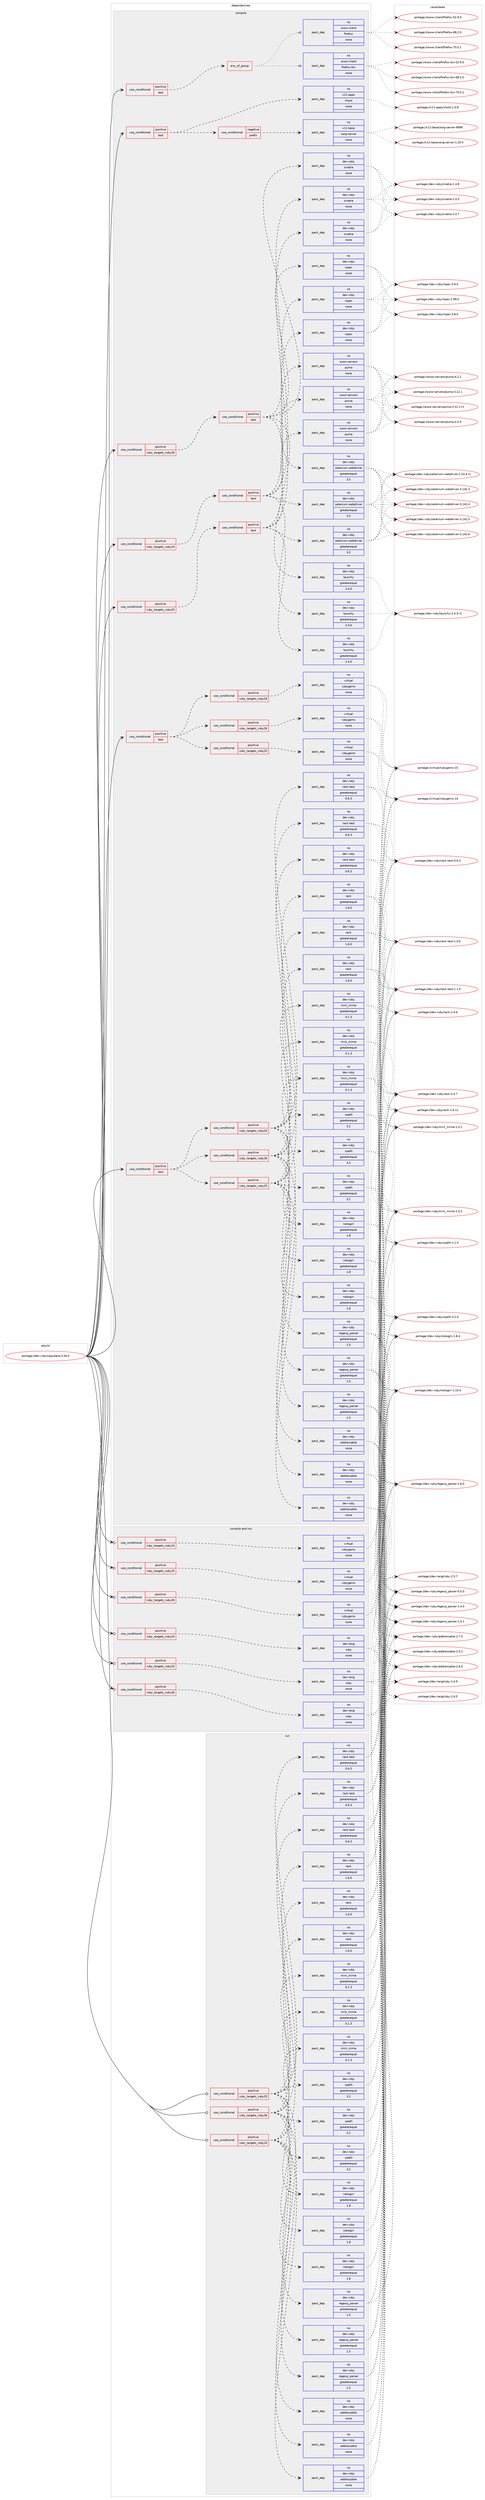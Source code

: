 digraph prolog {

# *************
# Graph options
# *************

newrank=true;
concentrate=true;
compound=true;
graph [rankdir=LR,fontname=Helvetica,fontsize=10,ranksep=1.5];#, ranksep=2.5, nodesep=0.2];
edge  [arrowhead=vee];
node  [fontname=Helvetica,fontsize=10];

# **********
# The ebuild
# **********

subgraph cluster_leftcol {
color=gray;
rank=same;
label=<<i>ebuild</i>>;
id [label="portage://dev-ruby/capybara-3.26.0", color=red, width=4, href="../dev-ruby/capybara-3.26.0.svg"];
}

# ****************
# The dependencies
# ****************

subgraph cluster_midcol {
color=gray;
label=<<i>dependencies</i>>;
subgraph cluster_compile {
fillcolor="#eeeeee";
style=filled;
label=<<i>compile</i>>;
subgraph cond49006 {
dependency215049 [label=<<TABLE BORDER="0" CELLBORDER="1" CELLSPACING="0" CELLPADDING="4"><TR><TD ROWSPAN="3" CELLPADDING="10">use_conditional</TD></TR><TR><TD>positive</TD></TR><TR><TD>ruby_targets_ruby24</TD></TR></TABLE>>, shape=none, color=red];
subgraph cond49007 {
dependency215050 [label=<<TABLE BORDER="0" CELLBORDER="1" CELLSPACING="0" CELLPADDING="4"><TR><TD ROWSPAN="3" CELLPADDING="10">use_conditional</TD></TR><TR><TD>positive</TD></TR><TR><TD>test</TD></TR></TABLE>>, shape=none, color=red];
subgraph pack162566 {
dependency215051 [label=<<TABLE BORDER="0" CELLBORDER="1" CELLSPACING="0" CELLPADDING="4" WIDTH="220"><TR><TD ROWSPAN="6" CELLPADDING="30">pack_dep</TD></TR><TR><TD WIDTH="110">no</TD></TR><TR><TD>dev-ruby</TD></TR><TR><TD>rspec</TD></TR><TR><TD>none</TD></TR><TR><TD></TD></TR></TABLE>>, shape=none, color=blue];
}
dependency215050:e -> dependency215051:w [weight=20,style="dashed",arrowhead="vee"];
subgraph pack162567 {
dependency215052 [label=<<TABLE BORDER="0" CELLBORDER="1" CELLSPACING="0" CELLPADDING="4" WIDTH="220"><TR><TD ROWSPAN="6" CELLPADDING="30">pack_dep</TD></TR><TR><TD WIDTH="110">no</TD></TR><TR><TD>dev-ruby</TD></TR><TR><TD>launchy</TD></TR><TR><TD>greaterequal</TD></TR><TR><TD>2.4.0</TD></TR></TABLE>>, shape=none, color=blue];
}
dependency215050:e -> dependency215052:w [weight=20,style="dashed",arrowhead="vee"];
subgraph pack162568 {
dependency215053 [label=<<TABLE BORDER="0" CELLBORDER="1" CELLSPACING="0" CELLPADDING="4" WIDTH="220"><TR><TD ROWSPAN="6" CELLPADDING="30">pack_dep</TD></TR><TR><TD WIDTH="110">no</TD></TR><TR><TD>dev-ruby</TD></TR><TR><TD>selenium-webdriver</TD></TR><TR><TD>greaterequal</TD></TR><TR><TD>3.5</TD></TR></TABLE>>, shape=none, color=blue];
}
dependency215050:e -> dependency215053:w [weight=20,style="dashed",arrowhead="vee"];
subgraph pack162569 {
dependency215054 [label=<<TABLE BORDER="0" CELLBORDER="1" CELLSPACING="0" CELLPADDING="4" WIDTH="220"><TR><TD ROWSPAN="6" CELLPADDING="30">pack_dep</TD></TR><TR><TD WIDTH="110">no</TD></TR><TR><TD>dev-ruby</TD></TR><TR><TD>sinatra</TD></TR><TR><TD>none</TD></TR><TR><TD></TD></TR></TABLE>>, shape=none, color=blue];
}
dependency215050:e -> dependency215054:w [weight=20,style="dashed",arrowhead="vee"];
subgraph pack162570 {
dependency215055 [label=<<TABLE BORDER="0" CELLBORDER="1" CELLSPACING="0" CELLPADDING="4" WIDTH="220"><TR><TD ROWSPAN="6" CELLPADDING="30">pack_dep</TD></TR><TR><TD WIDTH="110">no</TD></TR><TR><TD>www-servers</TD></TR><TR><TD>puma</TD></TR><TR><TD>none</TD></TR><TR><TD></TD></TR></TABLE>>, shape=none, color=blue];
}
dependency215050:e -> dependency215055:w [weight=20,style="dashed",arrowhead="vee"];
}
dependency215049:e -> dependency215050:w [weight=20,style="dashed",arrowhead="vee"];
}
id:e -> dependency215049:w [weight=20,style="solid",arrowhead="vee"];
subgraph cond49008 {
dependency215056 [label=<<TABLE BORDER="0" CELLBORDER="1" CELLSPACING="0" CELLPADDING="4"><TR><TD ROWSPAN="3" CELLPADDING="10">use_conditional</TD></TR><TR><TD>positive</TD></TR><TR><TD>ruby_targets_ruby25</TD></TR></TABLE>>, shape=none, color=red];
subgraph cond49009 {
dependency215057 [label=<<TABLE BORDER="0" CELLBORDER="1" CELLSPACING="0" CELLPADDING="4"><TR><TD ROWSPAN="3" CELLPADDING="10">use_conditional</TD></TR><TR><TD>positive</TD></TR><TR><TD>test</TD></TR></TABLE>>, shape=none, color=red];
subgraph pack162571 {
dependency215058 [label=<<TABLE BORDER="0" CELLBORDER="1" CELLSPACING="0" CELLPADDING="4" WIDTH="220"><TR><TD ROWSPAN="6" CELLPADDING="30">pack_dep</TD></TR><TR><TD WIDTH="110">no</TD></TR><TR><TD>dev-ruby</TD></TR><TR><TD>rspec</TD></TR><TR><TD>none</TD></TR><TR><TD></TD></TR></TABLE>>, shape=none, color=blue];
}
dependency215057:e -> dependency215058:w [weight=20,style="dashed",arrowhead="vee"];
subgraph pack162572 {
dependency215059 [label=<<TABLE BORDER="0" CELLBORDER="1" CELLSPACING="0" CELLPADDING="4" WIDTH="220"><TR><TD ROWSPAN="6" CELLPADDING="30">pack_dep</TD></TR><TR><TD WIDTH="110">no</TD></TR><TR><TD>dev-ruby</TD></TR><TR><TD>launchy</TD></TR><TR><TD>greaterequal</TD></TR><TR><TD>2.4.0</TD></TR></TABLE>>, shape=none, color=blue];
}
dependency215057:e -> dependency215059:w [weight=20,style="dashed",arrowhead="vee"];
subgraph pack162573 {
dependency215060 [label=<<TABLE BORDER="0" CELLBORDER="1" CELLSPACING="0" CELLPADDING="4" WIDTH="220"><TR><TD ROWSPAN="6" CELLPADDING="30">pack_dep</TD></TR><TR><TD WIDTH="110">no</TD></TR><TR><TD>dev-ruby</TD></TR><TR><TD>selenium-webdriver</TD></TR><TR><TD>greaterequal</TD></TR><TR><TD>3.5</TD></TR></TABLE>>, shape=none, color=blue];
}
dependency215057:e -> dependency215060:w [weight=20,style="dashed",arrowhead="vee"];
subgraph pack162574 {
dependency215061 [label=<<TABLE BORDER="0" CELLBORDER="1" CELLSPACING="0" CELLPADDING="4" WIDTH="220"><TR><TD ROWSPAN="6" CELLPADDING="30">pack_dep</TD></TR><TR><TD WIDTH="110">no</TD></TR><TR><TD>dev-ruby</TD></TR><TR><TD>sinatra</TD></TR><TR><TD>none</TD></TR><TR><TD></TD></TR></TABLE>>, shape=none, color=blue];
}
dependency215057:e -> dependency215061:w [weight=20,style="dashed",arrowhead="vee"];
subgraph pack162575 {
dependency215062 [label=<<TABLE BORDER="0" CELLBORDER="1" CELLSPACING="0" CELLPADDING="4" WIDTH="220"><TR><TD ROWSPAN="6" CELLPADDING="30">pack_dep</TD></TR><TR><TD WIDTH="110">no</TD></TR><TR><TD>www-servers</TD></TR><TR><TD>puma</TD></TR><TR><TD>none</TD></TR><TR><TD></TD></TR></TABLE>>, shape=none, color=blue];
}
dependency215057:e -> dependency215062:w [weight=20,style="dashed",arrowhead="vee"];
}
dependency215056:e -> dependency215057:w [weight=20,style="dashed",arrowhead="vee"];
}
id:e -> dependency215056:w [weight=20,style="solid",arrowhead="vee"];
subgraph cond49010 {
dependency215063 [label=<<TABLE BORDER="0" CELLBORDER="1" CELLSPACING="0" CELLPADDING="4"><TR><TD ROWSPAN="3" CELLPADDING="10">use_conditional</TD></TR><TR><TD>positive</TD></TR><TR><TD>ruby_targets_ruby26</TD></TR></TABLE>>, shape=none, color=red];
subgraph cond49011 {
dependency215064 [label=<<TABLE BORDER="0" CELLBORDER="1" CELLSPACING="0" CELLPADDING="4"><TR><TD ROWSPAN="3" CELLPADDING="10">use_conditional</TD></TR><TR><TD>positive</TD></TR><TR><TD>test</TD></TR></TABLE>>, shape=none, color=red];
subgraph pack162576 {
dependency215065 [label=<<TABLE BORDER="0" CELLBORDER="1" CELLSPACING="0" CELLPADDING="4" WIDTH="220"><TR><TD ROWSPAN="6" CELLPADDING="30">pack_dep</TD></TR><TR><TD WIDTH="110">no</TD></TR><TR><TD>dev-ruby</TD></TR><TR><TD>rspec</TD></TR><TR><TD>none</TD></TR><TR><TD></TD></TR></TABLE>>, shape=none, color=blue];
}
dependency215064:e -> dependency215065:w [weight=20,style="dashed",arrowhead="vee"];
subgraph pack162577 {
dependency215066 [label=<<TABLE BORDER="0" CELLBORDER="1" CELLSPACING="0" CELLPADDING="4" WIDTH="220"><TR><TD ROWSPAN="6" CELLPADDING="30">pack_dep</TD></TR><TR><TD WIDTH="110">no</TD></TR><TR><TD>dev-ruby</TD></TR><TR><TD>launchy</TD></TR><TR><TD>greaterequal</TD></TR><TR><TD>2.4.0</TD></TR></TABLE>>, shape=none, color=blue];
}
dependency215064:e -> dependency215066:w [weight=20,style="dashed",arrowhead="vee"];
subgraph pack162578 {
dependency215067 [label=<<TABLE BORDER="0" CELLBORDER="1" CELLSPACING="0" CELLPADDING="4" WIDTH="220"><TR><TD ROWSPAN="6" CELLPADDING="30">pack_dep</TD></TR><TR><TD WIDTH="110">no</TD></TR><TR><TD>dev-ruby</TD></TR><TR><TD>selenium-webdriver</TD></TR><TR><TD>greaterequal</TD></TR><TR><TD>3.5</TD></TR></TABLE>>, shape=none, color=blue];
}
dependency215064:e -> dependency215067:w [weight=20,style="dashed",arrowhead="vee"];
subgraph pack162579 {
dependency215068 [label=<<TABLE BORDER="0" CELLBORDER="1" CELLSPACING="0" CELLPADDING="4" WIDTH="220"><TR><TD ROWSPAN="6" CELLPADDING="30">pack_dep</TD></TR><TR><TD WIDTH="110">no</TD></TR><TR><TD>dev-ruby</TD></TR><TR><TD>sinatra</TD></TR><TR><TD>none</TD></TR><TR><TD></TD></TR></TABLE>>, shape=none, color=blue];
}
dependency215064:e -> dependency215068:w [weight=20,style="dashed",arrowhead="vee"];
subgraph pack162580 {
dependency215069 [label=<<TABLE BORDER="0" CELLBORDER="1" CELLSPACING="0" CELLPADDING="4" WIDTH="220"><TR><TD ROWSPAN="6" CELLPADDING="30">pack_dep</TD></TR><TR><TD WIDTH="110">no</TD></TR><TR><TD>www-servers</TD></TR><TR><TD>puma</TD></TR><TR><TD>none</TD></TR><TR><TD></TD></TR></TABLE>>, shape=none, color=blue];
}
dependency215064:e -> dependency215069:w [weight=20,style="dashed",arrowhead="vee"];
}
dependency215063:e -> dependency215064:w [weight=20,style="dashed",arrowhead="vee"];
}
id:e -> dependency215063:w [weight=20,style="solid",arrowhead="vee"];
subgraph cond49012 {
dependency215070 [label=<<TABLE BORDER="0" CELLBORDER="1" CELLSPACING="0" CELLPADDING="4"><TR><TD ROWSPAN="3" CELLPADDING="10">use_conditional</TD></TR><TR><TD>positive</TD></TR><TR><TD>test</TD></TR></TABLE>>, shape=none, color=red];
subgraph any3404 {
dependency215071 [label=<<TABLE BORDER="0" CELLBORDER="1" CELLSPACING="0" CELLPADDING="4"><TR><TD CELLPADDING="10">any_of_group</TD></TR></TABLE>>, shape=none, color=red];subgraph pack162581 {
dependency215072 [label=<<TABLE BORDER="0" CELLBORDER="1" CELLSPACING="0" CELLPADDING="4" WIDTH="220"><TR><TD ROWSPAN="6" CELLPADDING="30">pack_dep</TD></TR><TR><TD WIDTH="110">no</TD></TR><TR><TD>www-client</TD></TR><TR><TD>firefox</TD></TR><TR><TD>none</TD></TR><TR><TD></TD></TR></TABLE>>, shape=none, color=blue];
}
dependency215071:e -> dependency215072:w [weight=20,style="dotted",arrowhead="oinv"];
subgraph pack162582 {
dependency215073 [label=<<TABLE BORDER="0" CELLBORDER="1" CELLSPACING="0" CELLPADDING="4" WIDTH="220"><TR><TD ROWSPAN="6" CELLPADDING="30">pack_dep</TD></TR><TR><TD WIDTH="110">no</TD></TR><TR><TD>www-client</TD></TR><TR><TD>firefox-bin</TD></TR><TR><TD>none</TD></TR><TR><TD></TD></TR></TABLE>>, shape=none, color=blue];
}
dependency215071:e -> dependency215073:w [weight=20,style="dotted",arrowhead="oinv"];
}
dependency215070:e -> dependency215071:w [weight=20,style="dashed",arrowhead="vee"];
}
id:e -> dependency215070:w [weight=20,style="solid",arrowhead="vee"];
subgraph cond49013 {
dependency215074 [label=<<TABLE BORDER="0" CELLBORDER="1" CELLSPACING="0" CELLPADDING="4"><TR><TD ROWSPAN="3" CELLPADDING="10">use_conditional</TD></TR><TR><TD>positive</TD></TR><TR><TD>test</TD></TR></TABLE>>, shape=none, color=red];
subgraph cond49014 {
dependency215075 [label=<<TABLE BORDER="0" CELLBORDER="1" CELLSPACING="0" CELLPADDING="4"><TR><TD ROWSPAN="3" CELLPADDING="10">use_conditional</TD></TR><TR><TD>negative</TD></TR><TR><TD>prefix</TD></TR></TABLE>>, shape=none, color=red];
subgraph pack162583 {
dependency215076 [label=<<TABLE BORDER="0" CELLBORDER="1" CELLSPACING="0" CELLPADDING="4" WIDTH="220"><TR><TD ROWSPAN="6" CELLPADDING="30">pack_dep</TD></TR><TR><TD WIDTH="110">no</TD></TR><TR><TD>x11-base</TD></TR><TR><TD>xorg-server</TD></TR><TR><TD>none</TD></TR><TR><TD></TD></TR></TABLE>>, shape=none, color=blue];
}
dependency215075:e -> dependency215076:w [weight=20,style="dashed",arrowhead="vee"];
}
dependency215074:e -> dependency215075:w [weight=20,style="dashed",arrowhead="vee"];
subgraph pack162584 {
dependency215077 [label=<<TABLE BORDER="0" CELLBORDER="1" CELLSPACING="0" CELLPADDING="4" WIDTH="220"><TR><TD ROWSPAN="6" CELLPADDING="30">pack_dep</TD></TR><TR><TD WIDTH="110">no</TD></TR><TR><TD>x11-apps</TD></TR><TR><TD>xhost</TD></TR><TR><TD>none</TD></TR><TR><TD></TD></TR></TABLE>>, shape=none, color=blue];
}
dependency215074:e -> dependency215077:w [weight=20,style="dashed",arrowhead="vee"];
}
id:e -> dependency215074:w [weight=20,style="solid",arrowhead="vee"];
subgraph cond49015 {
dependency215078 [label=<<TABLE BORDER="0" CELLBORDER="1" CELLSPACING="0" CELLPADDING="4"><TR><TD ROWSPAN="3" CELLPADDING="10">use_conditional</TD></TR><TR><TD>positive</TD></TR><TR><TD>test</TD></TR></TABLE>>, shape=none, color=red];
subgraph cond49016 {
dependency215079 [label=<<TABLE BORDER="0" CELLBORDER="1" CELLSPACING="0" CELLPADDING="4"><TR><TD ROWSPAN="3" CELLPADDING="10">use_conditional</TD></TR><TR><TD>positive</TD></TR><TR><TD>ruby_targets_ruby24</TD></TR></TABLE>>, shape=none, color=red];
subgraph pack162585 {
dependency215080 [label=<<TABLE BORDER="0" CELLBORDER="1" CELLSPACING="0" CELLPADDING="4" WIDTH="220"><TR><TD ROWSPAN="6" CELLPADDING="30">pack_dep</TD></TR><TR><TD WIDTH="110">no</TD></TR><TR><TD>dev-ruby</TD></TR><TR><TD>addressable</TD></TR><TR><TD>none</TD></TR><TR><TD></TD></TR></TABLE>>, shape=none, color=blue];
}
dependency215079:e -> dependency215080:w [weight=20,style="dashed",arrowhead="vee"];
subgraph pack162586 {
dependency215081 [label=<<TABLE BORDER="0" CELLBORDER="1" CELLSPACING="0" CELLPADDING="4" WIDTH="220"><TR><TD ROWSPAN="6" CELLPADDING="30">pack_dep</TD></TR><TR><TD WIDTH="110">no</TD></TR><TR><TD>dev-ruby</TD></TR><TR><TD>mini_mime</TD></TR><TR><TD>greaterequal</TD></TR><TR><TD>0.1.3</TD></TR></TABLE>>, shape=none, color=blue];
}
dependency215079:e -> dependency215081:w [weight=20,style="dashed",arrowhead="vee"];
subgraph pack162587 {
dependency215082 [label=<<TABLE BORDER="0" CELLBORDER="1" CELLSPACING="0" CELLPADDING="4" WIDTH="220"><TR><TD ROWSPAN="6" CELLPADDING="30">pack_dep</TD></TR><TR><TD WIDTH="110">no</TD></TR><TR><TD>dev-ruby</TD></TR><TR><TD>nokogiri</TD></TR><TR><TD>greaterequal</TD></TR><TR><TD>1.8</TD></TR></TABLE>>, shape=none, color=blue];
}
dependency215079:e -> dependency215082:w [weight=20,style="dashed",arrowhead="vee"];
subgraph pack162588 {
dependency215083 [label=<<TABLE BORDER="0" CELLBORDER="1" CELLSPACING="0" CELLPADDING="4" WIDTH="220"><TR><TD ROWSPAN="6" CELLPADDING="30">pack_dep</TD></TR><TR><TD WIDTH="110">no</TD></TR><TR><TD>dev-ruby</TD></TR><TR><TD>rack</TD></TR><TR><TD>greaterequal</TD></TR><TR><TD>1.6.0</TD></TR></TABLE>>, shape=none, color=blue];
}
dependency215079:e -> dependency215083:w [weight=20,style="dashed",arrowhead="vee"];
subgraph pack162589 {
dependency215084 [label=<<TABLE BORDER="0" CELLBORDER="1" CELLSPACING="0" CELLPADDING="4" WIDTH="220"><TR><TD ROWSPAN="6" CELLPADDING="30">pack_dep</TD></TR><TR><TD WIDTH="110">no</TD></TR><TR><TD>dev-ruby</TD></TR><TR><TD>rack-test</TD></TR><TR><TD>greaterequal</TD></TR><TR><TD>0.6.3</TD></TR></TABLE>>, shape=none, color=blue];
}
dependency215079:e -> dependency215084:w [weight=20,style="dashed",arrowhead="vee"];
subgraph pack162590 {
dependency215085 [label=<<TABLE BORDER="0" CELLBORDER="1" CELLSPACING="0" CELLPADDING="4" WIDTH="220"><TR><TD ROWSPAN="6" CELLPADDING="30">pack_dep</TD></TR><TR><TD WIDTH="110">no</TD></TR><TR><TD>dev-ruby</TD></TR><TR><TD>regexp_parser</TD></TR><TR><TD>greaterequal</TD></TR><TR><TD>1.5</TD></TR></TABLE>>, shape=none, color=blue];
}
dependency215079:e -> dependency215085:w [weight=20,style="dashed",arrowhead="vee"];
subgraph pack162591 {
dependency215086 [label=<<TABLE BORDER="0" CELLBORDER="1" CELLSPACING="0" CELLPADDING="4" WIDTH="220"><TR><TD ROWSPAN="6" CELLPADDING="30">pack_dep</TD></TR><TR><TD WIDTH="110">no</TD></TR><TR><TD>dev-ruby</TD></TR><TR><TD>xpath</TD></TR><TR><TD>greaterequal</TD></TR><TR><TD>3.2</TD></TR></TABLE>>, shape=none, color=blue];
}
dependency215079:e -> dependency215086:w [weight=20,style="dashed",arrowhead="vee"];
}
dependency215078:e -> dependency215079:w [weight=20,style="dashed",arrowhead="vee"];
subgraph cond49017 {
dependency215087 [label=<<TABLE BORDER="0" CELLBORDER="1" CELLSPACING="0" CELLPADDING="4"><TR><TD ROWSPAN="3" CELLPADDING="10">use_conditional</TD></TR><TR><TD>positive</TD></TR><TR><TD>ruby_targets_ruby25</TD></TR></TABLE>>, shape=none, color=red];
subgraph pack162592 {
dependency215088 [label=<<TABLE BORDER="0" CELLBORDER="1" CELLSPACING="0" CELLPADDING="4" WIDTH="220"><TR><TD ROWSPAN="6" CELLPADDING="30">pack_dep</TD></TR><TR><TD WIDTH="110">no</TD></TR><TR><TD>dev-ruby</TD></TR><TR><TD>addressable</TD></TR><TR><TD>none</TD></TR><TR><TD></TD></TR></TABLE>>, shape=none, color=blue];
}
dependency215087:e -> dependency215088:w [weight=20,style="dashed",arrowhead="vee"];
subgraph pack162593 {
dependency215089 [label=<<TABLE BORDER="0" CELLBORDER="1" CELLSPACING="0" CELLPADDING="4" WIDTH="220"><TR><TD ROWSPAN="6" CELLPADDING="30">pack_dep</TD></TR><TR><TD WIDTH="110">no</TD></TR><TR><TD>dev-ruby</TD></TR><TR><TD>mini_mime</TD></TR><TR><TD>greaterequal</TD></TR><TR><TD>0.1.3</TD></TR></TABLE>>, shape=none, color=blue];
}
dependency215087:e -> dependency215089:w [weight=20,style="dashed",arrowhead="vee"];
subgraph pack162594 {
dependency215090 [label=<<TABLE BORDER="0" CELLBORDER="1" CELLSPACING="0" CELLPADDING="4" WIDTH="220"><TR><TD ROWSPAN="6" CELLPADDING="30">pack_dep</TD></TR><TR><TD WIDTH="110">no</TD></TR><TR><TD>dev-ruby</TD></TR><TR><TD>nokogiri</TD></TR><TR><TD>greaterequal</TD></TR><TR><TD>1.8</TD></TR></TABLE>>, shape=none, color=blue];
}
dependency215087:e -> dependency215090:w [weight=20,style="dashed",arrowhead="vee"];
subgraph pack162595 {
dependency215091 [label=<<TABLE BORDER="0" CELLBORDER="1" CELLSPACING="0" CELLPADDING="4" WIDTH="220"><TR><TD ROWSPAN="6" CELLPADDING="30">pack_dep</TD></TR><TR><TD WIDTH="110">no</TD></TR><TR><TD>dev-ruby</TD></TR><TR><TD>rack</TD></TR><TR><TD>greaterequal</TD></TR><TR><TD>1.6.0</TD></TR></TABLE>>, shape=none, color=blue];
}
dependency215087:e -> dependency215091:w [weight=20,style="dashed",arrowhead="vee"];
subgraph pack162596 {
dependency215092 [label=<<TABLE BORDER="0" CELLBORDER="1" CELLSPACING="0" CELLPADDING="4" WIDTH="220"><TR><TD ROWSPAN="6" CELLPADDING="30">pack_dep</TD></TR><TR><TD WIDTH="110">no</TD></TR><TR><TD>dev-ruby</TD></TR><TR><TD>rack-test</TD></TR><TR><TD>greaterequal</TD></TR><TR><TD>0.6.3</TD></TR></TABLE>>, shape=none, color=blue];
}
dependency215087:e -> dependency215092:w [weight=20,style="dashed",arrowhead="vee"];
subgraph pack162597 {
dependency215093 [label=<<TABLE BORDER="0" CELLBORDER="1" CELLSPACING="0" CELLPADDING="4" WIDTH="220"><TR><TD ROWSPAN="6" CELLPADDING="30">pack_dep</TD></TR><TR><TD WIDTH="110">no</TD></TR><TR><TD>dev-ruby</TD></TR><TR><TD>regexp_parser</TD></TR><TR><TD>greaterequal</TD></TR><TR><TD>1.5</TD></TR></TABLE>>, shape=none, color=blue];
}
dependency215087:e -> dependency215093:w [weight=20,style="dashed",arrowhead="vee"];
subgraph pack162598 {
dependency215094 [label=<<TABLE BORDER="0" CELLBORDER="1" CELLSPACING="0" CELLPADDING="4" WIDTH="220"><TR><TD ROWSPAN="6" CELLPADDING="30">pack_dep</TD></TR><TR><TD WIDTH="110">no</TD></TR><TR><TD>dev-ruby</TD></TR><TR><TD>xpath</TD></TR><TR><TD>greaterequal</TD></TR><TR><TD>3.2</TD></TR></TABLE>>, shape=none, color=blue];
}
dependency215087:e -> dependency215094:w [weight=20,style="dashed",arrowhead="vee"];
}
dependency215078:e -> dependency215087:w [weight=20,style="dashed",arrowhead="vee"];
subgraph cond49018 {
dependency215095 [label=<<TABLE BORDER="0" CELLBORDER="1" CELLSPACING="0" CELLPADDING="4"><TR><TD ROWSPAN="3" CELLPADDING="10">use_conditional</TD></TR><TR><TD>positive</TD></TR><TR><TD>ruby_targets_ruby26</TD></TR></TABLE>>, shape=none, color=red];
subgraph pack162599 {
dependency215096 [label=<<TABLE BORDER="0" CELLBORDER="1" CELLSPACING="0" CELLPADDING="4" WIDTH="220"><TR><TD ROWSPAN="6" CELLPADDING="30">pack_dep</TD></TR><TR><TD WIDTH="110">no</TD></TR><TR><TD>dev-ruby</TD></TR><TR><TD>addressable</TD></TR><TR><TD>none</TD></TR><TR><TD></TD></TR></TABLE>>, shape=none, color=blue];
}
dependency215095:e -> dependency215096:w [weight=20,style="dashed",arrowhead="vee"];
subgraph pack162600 {
dependency215097 [label=<<TABLE BORDER="0" CELLBORDER="1" CELLSPACING="0" CELLPADDING="4" WIDTH="220"><TR><TD ROWSPAN="6" CELLPADDING="30">pack_dep</TD></TR><TR><TD WIDTH="110">no</TD></TR><TR><TD>dev-ruby</TD></TR><TR><TD>mini_mime</TD></TR><TR><TD>greaterequal</TD></TR><TR><TD>0.1.3</TD></TR></TABLE>>, shape=none, color=blue];
}
dependency215095:e -> dependency215097:w [weight=20,style="dashed",arrowhead="vee"];
subgraph pack162601 {
dependency215098 [label=<<TABLE BORDER="0" CELLBORDER="1" CELLSPACING="0" CELLPADDING="4" WIDTH="220"><TR><TD ROWSPAN="6" CELLPADDING="30">pack_dep</TD></TR><TR><TD WIDTH="110">no</TD></TR><TR><TD>dev-ruby</TD></TR><TR><TD>nokogiri</TD></TR><TR><TD>greaterequal</TD></TR><TR><TD>1.8</TD></TR></TABLE>>, shape=none, color=blue];
}
dependency215095:e -> dependency215098:w [weight=20,style="dashed",arrowhead="vee"];
subgraph pack162602 {
dependency215099 [label=<<TABLE BORDER="0" CELLBORDER="1" CELLSPACING="0" CELLPADDING="4" WIDTH="220"><TR><TD ROWSPAN="6" CELLPADDING="30">pack_dep</TD></TR><TR><TD WIDTH="110">no</TD></TR><TR><TD>dev-ruby</TD></TR><TR><TD>rack</TD></TR><TR><TD>greaterequal</TD></TR><TR><TD>1.6.0</TD></TR></TABLE>>, shape=none, color=blue];
}
dependency215095:e -> dependency215099:w [weight=20,style="dashed",arrowhead="vee"];
subgraph pack162603 {
dependency215100 [label=<<TABLE BORDER="0" CELLBORDER="1" CELLSPACING="0" CELLPADDING="4" WIDTH="220"><TR><TD ROWSPAN="6" CELLPADDING="30">pack_dep</TD></TR><TR><TD WIDTH="110">no</TD></TR><TR><TD>dev-ruby</TD></TR><TR><TD>rack-test</TD></TR><TR><TD>greaterequal</TD></TR><TR><TD>0.6.3</TD></TR></TABLE>>, shape=none, color=blue];
}
dependency215095:e -> dependency215100:w [weight=20,style="dashed",arrowhead="vee"];
subgraph pack162604 {
dependency215101 [label=<<TABLE BORDER="0" CELLBORDER="1" CELLSPACING="0" CELLPADDING="4" WIDTH="220"><TR><TD ROWSPAN="6" CELLPADDING="30">pack_dep</TD></TR><TR><TD WIDTH="110">no</TD></TR><TR><TD>dev-ruby</TD></TR><TR><TD>regexp_parser</TD></TR><TR><TD>greaterequal</TD></TR><TR><TD>1.5</TD></TR></TABLE>>, shape=none, color=blue];
}
dependency215095:e -> dependency215101:w [weight=20,style="dashed",arrowhead="vee"];
subgraph pack162605 {
dependency215102 [label=<<TABLE BORDER="0" CELLBORDER="1" CELLSPACING="0" CELLPADDING="4" WIDTH="220"><TR><TD ROWSPAN="6" CELLPADDING="30">pack_dep</TD></TR><TR><TD WIDTH="110">no</TD></TR><TR><TD>dev-ruby</TD></TR><TR><TD>xpath</TD></TR><TR><TD>greaterequal</TD></TR><TR><TD>3.2</TD></TR></TABLE>>, shape=none, color=blue];
}
dependency215095:e -> dependency215102:w [weight=20,style="dashed",arrowhead="vee"];
}
dependency215078:e -> dependency215095:w [weight=20,style="dashed",arrowhead="vee"];
}
id:e -> dependency215078:w [weight=20,style="solid",arrowhead="vee"];
subgraph cond49019 {
dependency215103 [label=<<TABLE BORDER="0" CELLBORDER="1" CELLSPACING="0" CELLPADDING="4"><TR><TD ROWSPAN="3" CELLPADDING="10">use_conditional</TD></TR><TR><TD>positive</TD></TR><TR><TD>test</TD></TR></TABLE>>, shape=none, color=red];
subgraph cond49020 {
dependency215104 [label=<<TABLE BORDER="0" CELLBORDER="1" CELLSPACING="0" CELLPADDING="4"><TR><TD ROWSPAN="3" CELLPADDING="10">use_conditional</TD></TR><TR><TD>positive</TD></TR><TR><TD>ruby_targets_ruby24</TD></TR></TABLE>>, shape=none, color=red];
subgraph pack162606 {
dependency215105 [label=<<TABLE BORDER="0" CELLBORDER="1" CELLSPACING="0" CELLPADDING="4" WIDTH="220"><TR><TD ROWSPAN="6" CELLPADDING="30">pack_dep</TD></TR><TR><TD WIDTH="110">no</TD></TR><TR><TD>virtual</TD></TR><TR><TD>rubygems</TD></TR><TR><TD>none</TD></TR><TR><TD></TD></TR></TABLE>>, shape=none, color=blue];
}
dependency215104:e -> dependency215105:w [weight=20,style="dashed",arrowhead="vee"];
}
dependency215103:e -> dependency215104:w [weight=20,style="dashed",arrowhead="vee"];
subgraph cond49021 {
dependency215106 [label=<<TABLE BORDER="0" CELLBORDER="1" CELLSPACING="0" CELLPADDING="4"><TR><TD ROWSPAN="3" CELLPADDING="10">use_conditional</TD></TR><TR><TD>positive</TD></TR><TR><TD>ruby_targets_ruby25</TD></TR></TABLE>>, shape=none, color=red];
subgraph pack162607 {
dependency215107 [label=<<TABLE BORDER="0" CELLBORDER="1" CELLSPACING="0" CELLPADDING="4" WIDTH="220"><TR><TD ROWSPAN="6" CELLPADDING="30">pack_dep</TD></TR><TR><TD WIDTH="110">no</TD></TR><TR><TD>virtual</TD></TR><TR><TD>rubygems</TD></TR><TR><TD>none</TD></TR><TR><TD></TD></TR></TABLE>>, shape=none, color=blue];
}
dependency215106:e -> dependency215107:w [weight=20,style="dashed",arrowhead="vee"];
}
dependency215103:e -> dependency215106:w [weight=20,style="dashed",arrowhead="vee"];
subgraph cond49022 {
dependency215108 [label=<<TABLE BORDER="0" CELLBORDER="1" CELLSPACING="0" CELLPADDING="4"><TR><TD ROWSPAN="3" CELLPADDING="10">use_conditional</TD></TR><TR><TD>positive</TD></TR><TR><TD>ruby_targets_ruby26</TD></TR></TABLE>>, shape=none, color=red];
subgraph pack162608 {
dependency215109 [label=<<TABLE BORDER="0" CELLBORDER="1" CELLSPACING="0" CELLPADDING="4" WIDTH="220"><TR><TD ROWSPAN="6" CELLPADDING="30">pack_dep</TD></TR><TR><TD WIDTH="110">no</TD></TR><TR><TD>virtual</TD></TR><TR><TD>rubygems</TD></TR><TR><TD>none</TD></TR><TR><TD></TD></TR></TABLE>>, shape=none, color=blue];
}
dependency215108:e -> dependency215109:w [weight=20,style="dashed",arrowhead="vee"];
}
dependency215103:e -> dependency215108:w [weight=20,style="dashed",arrowhead="vee"];
}
id:e -> dependency215103:w [weight=20,style="solid",arrowhead="vee"];
}
subgraph cluster_compileandrun {
fillcolor="#eeeeee";
style=filled;
label=<<i>compile and run</i>>;
subgraph cond49023 {
dependency215110 [label=<<TABLE BORDER="0" CELLBORDER="1" CELLSPACING="0" CELLPADDING="4"><TR><TD ROWSPAN="3" CELLPADDING="10">use_conditional</TD></TR><TR><TD>positive</TD></TR><TR><TD>ruby_targets_ruby24</TD></TR></TABLE>>, shape=none, color=red];
subgraph pack162609 {
dependency215111 [label=<<TABLE BORDER="0" CELLBORDER="1" CELLSPACING="0" CELLPADDING="4" WIDTH="220"><TR><TD ROWSPAN="6" CELLPADDING="30">pack_dep</TD></TR><TR><TD WIDTH="110">no</TD></TR><TR><TD>dev-lang</TD></TR><TR><TD>ruby</TD></TR><TR><TD>none</TD></TR><TR><TD></TD></TR></TABLE>>, shape=none, color=blue];
}
dependency215110:e -> dependency215111:w [weight=20,style="dashed",arrowhead="vee"];
}
id:e -> dependency215110:w [weight=20,style="solid",arrowhead="odotvee"];
subgraph cond49024 {
dependency215112 [label=<<TABLE BORDER="0" CELLBORDER="1" CELLSPACING="0" CELLPADDING="4"><TR><TD ROWSPAN="3" CELLPADDING="10">use_conditional</TD></TR><TR><TD>positive</TD></TR><TR><TD>ruby_targets_ruby24</TD></TR></TABLE>>, shape=none, color=red];
subgraph pack162610 {
dependency215113 [label=<<TABLE BORDER="0" CELLBORDER="1" CELLSPACING="0" CELLPADDING="4" WIDTH="220"><TR><TD ROWSPAN="6" CELLPADDING="30">pack_dep</TD></TR><TR><TD WIDTH="110">no</TD></TR><TR><TD>virtual</TD></TR><TR><TD>rubygems</TD></TR><TR><TD>none</TD></TR><TR><TD></TD></TR></TABLE>>, shape=none, color=blue];
}
dependency215112:e -> dependency215113:w [weight=20,style="dashed",arrowhead="vee"];
}
id:e -> dependency215112:w [weight=20,style="solid",arrowhead="odotvee"];
subgraph cond49025 {
dependency215114 [label=<<TABLE BORDER="0" CELLBORDER="1" CELLSPACING="0" CELLPADDING="4"><TR><TD ROWSPAN="3" CELLPADDING="10">use_conditional</TD></TR><TR><TD>positive</TD></TR><TR><TD>ruby_targets_ruby25</TD></TR></TABLE>>, shape=none, color=red];
subgraph pack162611 {
dependency215115 [label=<<TABLE BORDER="0" CELLBORDER="1" CELLSPACING="0" CELLPADDING="4" WIDTH="220"><TR><TD ROWSPAN="6" CELLPADDING="30">pack_dep</TD></TR><TR><TD WIDTH="110">no</TD></TR><TR><TD>dev-lang</TD></TR><TR><TD>ruby</TD></TR><TR><TD>none</TD></TR><TR><TD></TD></TR></TABLE>>, shape=none, color=blue];
}
dependency215114:e -> dependency215115:w [weight=20,style="dashed",arrowhead="vee"];
}
id:e -> dependency215114:w [weight=20,style="solid",arrowhead="odotvee"];
subgraph cond49026 {
dependency215116 [label=<<TABLE BORDER="0" CELLBORDER="1" CELLSPACING="0" CELLPADDING="4"><TR><TD ROWSPAN="3" CELLPADDING="10">use_conditional</TD></TR><TR><TD>positive</TD></TR><TR><TD>ruby_targets_ruby25</TD></TR></TABLE>>, shape=none, color=red];
subgraph pack162612 {
dependency215117 [label=<<TABLE BORDER="0" CELLBORDER="1" CELLSPACING="0" CELLPADDING="4" WIDTH="220"><TR><TD ROWSPAN="6" CELLPADDING="30">pack_dep</TD></TR><TR><TD WIDTH="110">no</TD></TR><TR><TD>virtual</TD></TR><TR><TD>rubygems</TD></TR><TR><TD>none</TD></TR><TR><TD></TD></TR></TABLE>>, shape=none, color=blue];
}
dependency215116:e -> dependency215117:w [weight=20,style="dashed",arrowhead="vee"];
}
id:e -> dependency215116:w [weight=20,style="solid",arrowhead="odotvee"];
subgraph cond49027 {
dependency215118 [label=<<TABLE BORDER="0" CELLBORDER="1" CELLSPACING="0" CELLPADDING="4"><TR><TD ROWSPAN="3" CELLPADDING="10">use_conditional</TD></TR><TR><TD>positive</TD></TR><TR><TD>ruby_targets_ruby26</TD></TR></TABLE>>, shape=none, color=red];
subgraph pack162613 {
dependency215119 [label=<<TABLE BORDER="0" CELLBORDER="1" CELLSPACING="0" CELLPADDING="4" WIDTH="220"><TR><TD ROWSPAN="6" CELLPADDING="30">pack_dep</TD></TR><TR><TD WIDTH="110">no</TD></TR><TR><TD>dev-lang</TD></TR><TR><TD>ruby</TD></TR><TR><TD>none</TD></TR><TR><TD></TD></TR></TABLE>>, shape=none, color=blue];
}
dependency215118:e -> dependency215119:w [weight=20,style="dashed",arrowhead="vee"];
}
id:e -> dependency215118:w [weight=20,style="solid",arrowhead="odotvee"];
subgraph cond49028 {
dependency215120 [label=<<TABLE BORDER="0" CELLBORDER="1" CELLSPACING="0" CELLPADDING="4"><TR><TD ROWSPAN="3" CELLPADDING="10">use_conditional</TD></TR><TR><TD>positive</TD></TR><TR><TD>ruby_targets_ruby26</TD></TR></TABLE>>, shape=none, color=red];
subgraph pack162614 {
dependency215121 [label=<<TABLE BORDER="0" CELLBORDER="1" CELLSPACING="0" CELLPADDING="4" WIDTH="220"><TR><TD ROWSPAN="6" CELLPADDING="30">pack_dep</TD></TR><TR><TD WIDTH="110">no</TD></TR><TR><TD>virtual</TD></TR><TR><TD>rubygems</TD></TR><TR><TD>none</TD></TR><TR><TD></TD></TR></TABLE>>, shape=none, color=blue];
}
dependency215120:e -> dependency215121:w [weight=20,style="dashed",arrowhead="vee"];
}
id:e -> dependency215120:w [weight=20,style="solid",arrowhead="odotvee"];
}
subgraph cluster_run {
fillcolor="#eeeeee";
style=filled;
label=<<i>run</i>>;
subgraph cond49029 {
dependency215122 [label=<<TABLE BORDER="0" CELLBORDER="1" CELLSPACING="0" CELLPADDING="4"><TR><TD ROWSPAN="3" CELLPADDING="10">use_conditional</TD></TR><TR><TD>positive</TD></TR><TR><TD>ruby_targets_ruby24</TD></TR></TABLE>>, shape=none, color=red];
subgraph pack162615 {
dependency215123 [label=<<TABLE BORDER="0" CELLBORDER="1" CELLSPACING="0" CELLPADDING="4" WIDTH="220"><TR><TD ROWSPAN="6" CELLPADDING="30">pack_dep</TD></TR><TR><TD WIDTH="110">no</TD></TR><TR><TD>dev-ruby</TD></TR><TR><TD>addressable</TD></TR><TR><TD>none</TD></TR><TR><TD></TD></TR></TABLE>>, shape=none, color=blue];
}
dependency215122:e -> dependency215123:w [weight=20,style="dashed",arrowhead="vee"];
subgraph pack162616 {
dependency215124 [label=<<TABLE BORDER="0" CELLBORDER="1" CELLSPACING="0" CELLPADDING="4" WIDTH="220"><TR><TD ROWSPAN="6" CELLPADDING="30">pack_dep</TD></TR><TR><TD WIDTH="110">no</TD></TR><TR><TD>dev-ruby</TD></TR><TR><TD>mini_mime</TD></TR><TR><TD>greaterequal</TD></TR><TR><TD>0.1.3</TD></TR></TABLE>>, shape=none, color=blue];
}
dependency215122:e -> dependency215124:w [weight=20,style="dashed",arrowhead="vee"];
subgraph pack162617 {
dependency215125 [label=<<TABLE BORDER="0" CELLBORDER="1" CELLSPACING="0" CELLPADDING="4" WIDTH="220"><TR><TD ROWSPAN="6" CELLPADDING="30">pack_dep</TD></TR><TR><TD WIDTH="110">no</TD></TR><TR><TD>dev-ruby</TD></TR><TR><TD>nokogiri</TD></TR><TR><TD>greaterequal</TD></TR><TR><TD>1.8</TD></TR></TABLE>>, shape=none, color=blue];
}
dependency215122:e -> dependency215125:w [weight=20,style="dashed",arrowhead="vee"];
subgraph pack162618 {
dependency215126 [label=<<TABLE BORDER="0" CELLBORDER="1" CELLSPACING="0" CELLPADDING="4" WIDTH="220"><TR><TD ROWSPAN="6" CELLPADDING="30">pack_dep</TD></TR><TR><TD WIDTH="110">no</TD></TR><TR><TD>dev-ruby</TD></TR><TR><TD>rack</TD></TR><TR><TD>greaterequal</TD></TR><TR><TD>1.6.0</TD></TR></TABLE>>, shape=none, color=blue];
}
dependency215122:e -> dependency215126:w [weight=20,style="dashed",arrowhead="vee"];
subgraph pack162619 {
dependency215127 [label=<<TABLE BORDER="0" CELLBORDER="1" CELLSPACING="0" CELLPADDING="4" WIDTH="220"><TR><TD ROWSPAN="6" CELLPADDING="30">pack_dep</TD></TR><TR><TD WIDTH="110">no</TD></TR><TR><TD>dev-ruby</TD></TR><TR><TD>rack-test</TD></TR><TR><TD>greaterequal</TD></TR><TR><TD>0.6.3</TD></TR></TABLE>>, shape=none, color=blue];
}
dependency215122:e -> dependency215127:w [weight=20,style="dashed",arrowhead="vee"];
subgraph pack162620 {
dependency215128 [label=<<TABLE BORDER="0" CELLBORDER="1" CELLSPACING="0" CELLPADDING="4" WIDTH="220"><TR><TD ROWSPAN="6" CELLPADDING="30">pack_dep</TD></TR><TR><TD WIDTH="110">no</TD></TR><TR><TD>dev-ruby</TD></TR><TR><TD>regexp_parser</TD></TR><TR><TD>greaterequal</TD></TR><TR><TD>1.5</TD></TR></TABLE>>, shape=none, color=blue];
}
dependency215122:e -> dependency215128:w [weight=20,style="dashed",arrowhead="vee"];
subgraph pack162621 {
dependency215129 [label=<<TABLE BORDER="0" CELLBORDER="1" CELLSPACING="0" CELLPADDING="4" WIDTH="220"><TR><TD ROWSPAN="6" CELLPADDING="30">pack_dep</TD></TR><TR><TD WIDTH="110">no</TD></TR><TR><TD>dev-ruby</TD></TR><TR><TD>xpath</TD></TR><TR><TD>greaterequal</TD></TR><TR><TD>3.2</TD></TR></TABLE>>, shape=none, color=blue];
}
dependency215122:e -> dependency215129:w [weight=20,style="dashed",arrowhead="vee"];
}
id:e -> dependency215122:w [weight=20,style="solid",arrowhead="odot"];
subgraph cond49030 {
dependency215130 [label=<<TABLE BORDER="0" CELLBORDER="1" CELLSPACING="0" CELLPADDING="4"><TR><TD ROWSPAN="3" CELLPADDING="10">use_conditional</TD></TR><TR><TD>positive</TD></TR><TR><TD>ruby_targets_ruby25</TD></TR></TABLE>>, shape=none, color=red];
subgraph pack162622 {
dependency215131 [label=<<TABLE BORDER="0" CELLBORDER="1" CELLSPACING="0" CELLPADDING="4" WIDTH="220"><TR><TD ROWSPAN="6" CELLPADDING="30">pack_dep</TD></TR><TR><TD WIDTH="110">no</TD></TR><TR><TD>dev-ruby</TD></TR><TR><TD>addressable</TD></TR><TR><TD>none</TD></TR><TR><TD></TD></TR></TABLE>>, shape=none, color=blue];
}
dependency215130:e -> dependency215131:w [weight=20,style="dashed",arrowhead="vee"];
subgraph pack162623 {
dependency215132 [label=<<TABLE BORDER="0" CELLBORDER="1" CELLSPACING="0" CELLPADDING="4" WIDTH="220"><TR><TD ROWSPAN="6" CELLPADDING="30">pack_dep</TD></TR><TR><TD WIDTH="110">no</TD></TR><TR><TD>dev-ruby</TD></TR><TR><TD>mini_mime</TD></TR><TR><TD>greaterequal</TD></TR><TR><TD>0.1.3</TD></TR></TABLE>>, shape=none, color=blue];
}
dependency215130:e -> dependency215132:w [weight=20,style="dashed",arrowhead="vee"];
subgraph pack162624 {
dependency215133 [label=<<TABLE BORDER="0" CELLBORDER="1" CELLSPACING="0" CELLPADDING="4" WIDTH="220"><TR><TD ROWSPAN="6" CELLPADDING="30">pack_dep</TD></TR><TR><TD WIDTH="110">no</TD></TR><TR><TD>dev-ruby</TD></TR><TR><TD>nokogiri</TD></TR><TR><TD>greaterequal</TD></TR><TR><TD>1.8</TD></TR></TABLE>>, shape=none, color=blue];
}
dependency215130:e -> dependency215133:w [weight=20,style="dashed",arrowhead="vee"];
subgraph pack162625 {
dependency215134 [label=<<TABLE BORDER="0" CELLBORDER="1" CELLSPACING="0" CELLPADDING="4" WIDTH="220"><TR><TD ROWSPAN="6" CELLPADDING="30">pack_dep</TD></TR><TR><TD WIDTH="110">no</TD></TR><TR><TD>dev-ruby</TD></TR><TR><TD>rack</TD></TR><TR><TD>greaterequal</TD></TR><TR><TD>1.6.0</TD></TR></TABLE>>, shape=none, color=blue];
}
dependency215130:e -> dependency215134:w [weight=20,style="dashed",arrowhead="vee"];
subgraph pack162626 {
dependency215135 [label=<<TABLE BORDER="0" CELLBORDER="1" CELLSPACING="0" CELLPADDING="4" WIDTH="220"><TR><TD ROWSPAN="6" CELLPADDING="30">pack_dep</TD></TR><TR><TD WIDTH="110">no</TD></TR><TR><TD>dev-ruby</TD></TR><TR><TD>rack-test</TD></TR><TR><TD>greaterequal</TD></TR><TR><TD>0.6.3</TD></TR></TABLE>>, shape=none, color=blue];
}
dependency215130:e -> dependency215135:w [weight=20,style="dashed",arrowhead="vee"];
subgraph pack162627 {
dependency215136 [label=<<TABLE BORDER="0" CELLBORDER="1" CELLSPACING="0" CELLPADDING="4" WIDTH="220"><TR><TD ROWSPAN="6" CELLPADDING="30">pack_dep</TD></TR><TR><TD WIDTH="110">no</TD></TR><TR><TD>dev-ruby</TD></TR><TR><TD>regexp_parser</TD></TR><TR><TD>greaterequal</TD></TR><TR><TD>1.5</TD></TR></TABLE>>, shape=none, color=blue];
}
dependency215130:e -> dependency215136:w [weight=20,style="dashed",arrowhead="vee"];
subgraph pack162628 {
dependency215137 [label=<<TABLE BORDER="0" CELLBORDER="1" CELLSPACING="0" CELLPADDING="4" WIDTH="220"><TR><TD ROWSPAN="6" CELLPADDING="30">pack_dep</TD></TR><TR><TD WIDTH="110">no</TD></TR><TR><TD>dev-ruby</TD></TR><TR><TD>xpath</TD></TR><TR><TD>greaterequal</TD></TR><TR><TD>3.2</TD></TR></TABLE>>, shape=none, color=blue];
}
dependency215130:e -> dependency215137:w [weight=20,style="dashed",arrowhead="vee"];
}
id:e -> dependency215130:w [weight=20,style="solid",arrowhead="odot"];
subgraph cond49031 {
dependency215138 [label=<<TABLE BORDER="0" CELLBORDER="1" CELLSPACING="0" CELLPADDING="4"><TR><TD ROWSPAN="3" CELLPADDING="10">use_conditional</TD></TR><TR><TD>positive</TD></TR><TR><TD>ruby_targets_ruby26</TD></TR></TABLE>>, shape=none, color=red];
subgraph pack162629 {
dependency215139 [label=<<TABLE BORDER="0" CELLBORDER="1" CELLSPACING="0" CELLPADDING="4" WIDTH="220"><TR><TD ROWSPAN="6" CELLPADDING="30">pack_dep</TD></TR><TR><TD WIDTH="110">no</TD></TR><TR><TD>dev-ruby</TD></TR><TR><TD>addressable</TD></TR><TR><TD>none</TD></TR><TR><TD></TD></TR></TABLE>>, shape=none, color=blue];
}
dependency215138:e -> dependency215139:w [weight=20,style="dashed",arrowhead="vee"];
subgraph pack162630 {
dependency215140 [label=<<TABLE BORDER="0" CELLBORDER="1" CELLSPACING="0" CELLPADDING="4" WIDTH="220"><TR><TD ROWSPAN="6" CELLPADDING="30">pack_dep</TD></TR><TR><TD WIDTH="110">no</TD></TR><TR><TD>dev-ruby</TD></TR><TR><TD>mini_mime</TD></TR><TR><TD>greaterequal</TD></TR><TR><TD>0.1.3</TD></TR></TABLE>>, shape=none, color=blue];
}
dependency215138:e -> dependency215140:w [weight=20,style="dashed",arrowhead="vee"];
subgraph pack162631 {
dependency215141 [label=<<TABLE BORDER="0" CELLBORDER="1" CELLSPACING="0" CELLPADDING="4" WIDTH="220"><TR><TD ROWSPAN="6" CELLPADDING="30">pack_dep</TD></TR><TR><TD WIDTH="110">no</TD></TR><TR><TD>dev-ruby</TD></TR><TR><TD>nokogiri</TD></TR><TR><TD>greaterequal</TD></TR><TR><TD>1.8</TD></TR></TABLE>>, shape=none, color=blue];
}
dependency215138:e -> dependency215141:w [weight=20,style="dashed",arrowhead="vee"];
subgraph pack162632 {
dependency215142 [label=<<TABLE BORDER="0" CELLBORDER="1" CELLSPACING="0" CELLPADDING="4" WIDTH="220"><TR><TD ROWSPAN="6" CELLPADDING="30">pack_dep</TD></TR><TR><TD WIDTH="110">no</TD></TR><TR><TD>dev-ruby</TD></TR><TR><TD>rack</TD></TR><TR><TD>greaterequal</TD></TR><TR><TD>1.6.0</TD></TR></TABLE>>, shape=none, color=blue];
}
dependency215138:e -> dependency215142:w [weight=20,style="dashed",arrowhead="vee"];
subgraph pack162633 {
dependency215143 [label=<<TABLE BORDER="0" CELLBORDER="1" CELLSPACING="0" CELLPADDING="4" WIDTH="220"><TR><TD ROWSPAN="6" CELLPADDING="30">pack_dep</TD></TR><TR><TD WIDTH="110">no</TD></TR><TR><TD>dev-ruby</TD></TR><TR><TD>rack-test</TD></TR><TR><TD>greaterequal</TD></TR><TR><TD>0.6.3</TD></TR></TABLE>>, shape=none, color=blue];
}
dependency215138:e -> dependency215143:w [weight=20,style="dashed",arrowhead="vee"];
subgraph pack162634 {
dependency215144 [label=<<TABLE BORDER="0" CELLBORDER="1" CELLSPACING="0" CELLPADDING="4" WIDTH="220"><TR><TD ROWSPAN="6" CELLPADDING="30">pack_dep</TD></TR><TR><TD WIDTH="110">no</TD></TR><TR><TD>dev-ruby</TD></TR><TR><TD>regexp_parser</TD></TR><TR><TD>greaterequal</TD></TR><TR><TD>1.5</TD></TR></TABLE>>, shape=none, color=blue];
}
dependency215138:e -> dependency215144:w [weight=20,style="dashed",arrowhead="vee"];
subgraph pack162635 {
dependency215145 [label=<<TABLE BORDER="0" CELLBORDER="1" CELLSPACING="0" CELLPADDING="4" WIDTH="220"><TR><TD ROWSPAN="6" CELLPADDING="30">pack_dep</TD></TR><TR><TD WIDTH="110">no</TD></TR><TR><TD>dev-ruby</TD></TR><TR><TD>xpath</TD></TR><TR><TD>greaterequal</TD></TR><TR><TD>3.2</TD></TR></TABLE>>, shape=none, color=blue];
}
dependency215138:e -> dependency215145:w [weight=20,style="dashed",arrowhead="vee"];
}
id:e -> dependency215138:w [weight=20,style="solid",arrowhead="odot"];
}
}

# **************
# The candidates
# **************

subgraph cluster_choices {
rank=same;
color=gray;
label=<<i>candidates</i>>;

subgraph choice162566 {
color=black;
nodesep=1;
choiceportage1001011184511411798121471141151121019945504657574648 [label="portage://dev-ruby/rspec-2.99.0", color=red, width=4,href="../dev-ruby/rspec-2.99.0.svg"];
choiceportage10010111845114117981214711411511210199455146564648 [label="portage://dev-ruby/rspec-3.8.0", color=red, width=4,href="../dev-ruby/rspec-3.8.0.svg"];
choiceportage10010111845114117981214711411511210199455146574648 [label="portage://dev-ruby/rspec-3.9.0", color=red, width=4,href="../dev-ruby/rspec-3.9.0.svg"];
dependency215051:e -> choiceportage1001011184511411798121471141151121019945504657574648:w [style=dotted,weight="100"];
dependency215051:e -> choiceportage10010111845114117981214711411511210199455146564648:w [style=dotted,weight="100"];
dependency215051:e -> choiceportage10010111845114117981214711411511210199455146574648:w [style=dotted,weight="100"];
}
subgraph choice162567 {
color=black;
nodesep=1;
choiceportage10010111845114117981214710897117110991041214550465246514511450 [label="portage://dev-ruby/launchy-2.4.3-r2", color=red, width=4,href="../dev-ruby/launchy-2.4.3-r2.svg"];
dependency215052:e -> choiceportage10010111845114117981214710897117110991041214550465246514511450:w [style=dotted,weight="100"];
}
subgraph choice162568 {
color=black;
nodesep=1;
choiceportage1001011184511411798121471151011081011101051171094511910198100114105118101114455046535146524511449 [label="portage://dev-ruby/selenium-webdriver-2.53.4-r1", color=red, width=4,href="../dev-ruby/selenium-webdriver-2.53.4-r1.svg"];
choiceportage10010111845114117981214711510110810111010511710945119101981001141051181011144551464952504651 [label="portage://dev-ruby/selenium-webdriver-3.142.3", color=red, width=4,href="../dev-ruby/selenium-webdriver-3.142.3.svg"];
choiceportage10010111845114117981214711510110810111010511710945119101981001141051181011144551464952504652 [label="portage://dev-ruby/selenium-webdriver-3.142.4", color=red, width=4,href="../dev-ruby/selenium-webdriver-3.142.4.svg"];
choiceportage10010111845114117981214711510110810111010511710945119101981001141051181011144551464952504653 [label="portage://dev-ruby/selenium-webdriver-3.142.5", color=red, width=4,href="../dev-ruby/selenium-webdriver-3.142.5.svg"];
choiceportage10010111845114117981214711510110810111010511710945119101981001141051181011144551464952504654 [label="portage://dev-ruby/selenium-webdriver-3.142.6", color=red, width=4,href="../dev-ruby/selenium-webdriver-3.142.6.svg"];
dependency215053:e -> choiceportage1001011184511411798121471151011081011101051171094511910198100114105118101114455046535146524511449:w [style=dotted,weight="100"];
dependency215053:e -> choiceportage10010111845114117981214711510110810111010511710945119101981001141051181011144551464952504651:w [style=dotted,weight="100"];
dependency215053:e -> choiceportage10010111845114117981214711510110810111010511710945119101981001141051181011144551464952504652:w [style=dotted,weight="100"];
dependency215053:e -> choiceportage10010111845114117981214711510110810111010511710945119101981001141051181011144551464952504653:w [style=dotted,weight="100"];
dependency215053:e -> choiceportage10010111845114117981214711510110810111010511710945119101981001141051181011144551464952504654:w [style=dotted,weight="100"];
}
subgraph choice162569 {
color=black;
nodesep=1;
choiceportage1001011184511411798121471151051109711611497454946524656 [label="portage://dev-ruby/sinatra-1.4.8", color=red, width=4,href="../dev-ruby/sinatra-1.4.8.svg"];
choiceportage1001011184511411798121471151051109711611497455046484653 [label="portage://dev-ruby/sinatra-2.0.5", color=red, width=4,href="../dev-ruby/sinatra-2.0.5.svg"];
choiceportage1001011184511411798121471151051109711611497455046484655 [label="portage://dev-ruby/sinatra-2.0.7", color=red, width=4,href="../dev-ruby/sinatra-2.0.7.svg"];
dependency215054:e -> choiceportage1001011184511411798121471151051109711611497454946524656:w [style=dotted,weight="100"];
dependency215054:e -> choiceportage1001011184511411798121471151051109711611497455046484653:w [style=dotted,weight="100"];
dependency215054:e -> choiceportage1001011184511411798121471151051109711611497455046484655:w [style=dotted,weight="100"];
}
subgraph choice162570 {
color=black;
nodesep=1;
choiceportage11911911945115101114118101114115471121171099745514649504649 [label="portage://www-servers/puma-3.12.1", color=red, width=4,href="../www-servers/puma-3.12.1.svg"];
choiceportage119119119451151011141181011141154711211710997455146495046494511449 [label="portage://www-servers/puma-3.12.1-r1", color=red, width=4,href="../www-servers/puma-3.12.1-r1.svg"];
choiceportage119119119451151011141181011141154711211710997455246504648 [label="portage://www-servers/puma-4.2.0", color=red, width=4,href="../www-servers/puma-4.2.0.svg"];
choiceportage119119119451151011141181011141154711211710997455246504649 [label="portage://www-servers/puma-4.2.1", color=red, width=4,href="../www-servers/puma-4.2.1.svg"];
dependency215055:e -> choiceportage11911911945115101114118101114115471121171099745514649504649:w [style=dotted,weight="100"];
dependency215055:e -> choiceportage119119119451151011141181011141154711211710997455146495046494511449:w [style=dotted,weight="100"];
dependency215055:e -> choiceportage119119119451151011141181011141154711211710997455246504648:w [style=dotted,weight="100"];
dependency215055:e -> choiceportage119119119451151011141181011141154711211710997455246504649:w [style=dotted,weight="100"];
}
subgraph choice162571 {
color=black;
nodesep=1;
choiceportage1001011184511411798121471141151121019945504657574648 [label="portage://dev-ruby/rspec-2.99.0", color=red, width=4,href="../dev-ruby/rspec-2.99.0.svg"];
choiceportage10010111845114117981214711411511210199455146564648 [label="portage://dev-ruby/rspec-3.8.0", color=red, width=4,href="../dev-ruby/rspec-3.8.0.svg"];
choiceportage10010111845114117981214711411511210199455146574648 [label="portage://dev-ruby/rspec-3.9.0", color=red, width=4,href="../dev-ruby/rspec-3.9.0.svg"];
dependency215058:e -> choiceportage1001011184511411798121471141151121019945504657574648:w [style=dotted,weight="100"];
dependency215058:e -> choiceportage10010111845114117981214711411511210199455146564648:w [style=dotted,weight="100"];
dependency215058:e -> choiceportage10010111845114117981214711411511210199455146574648:w [style=dotted,weight="100"];
}
subgraph choice162572 {
color=black;
nodesep=1;
choiceportage10010111845114117981214710897117110991041214550465246514511450 [label="portage://dev-ruby/launchy-2.4.3-r2", color=red, width=4,href="../dev-ruby/launchy-2.4.3-r2.svg"];
dependency215059:e -> choiceportage10010111845114117981214710897117110991041214550465246514511450:w [style=dotted,weight="100"];
}
subgraph choice162573 {
color=black;
nodesep=1;
choiceportage1001011184511411798121471151011081011101051171094511910198100114105118101114455046535146524511449 [label="portage://dev-ruby/selenium-webdriver-2.53.4-r1", color=red, width=4,href="../dev-ruby/selenium-webdriver-2.53.4-r1.svg"];
choiceportage10010111845114117981214711510110810111010511710945119101981001141051181011144551464952504651 [label="portage://dev-ruby/selenium-webdriver-3.142.3", color=red, width=4,href="../dev-ruby/selenium-webdriver-3.142.3.svg"];
choiceportage10010111845114117981214711510110810111010511710945119101981001141051181011144551464952504652 [label="portage://dev-ruby/selenium-webdriver-3.142.4", color=red, width=4,href="../dev-ruby/selenium-webdriver-3.142.4.svg"];
choiceportage10010111845114117981214711510110810111010511710945119101981001141051181011144551464952504653 [label="portage://dev-ruby/selenium-webdriver-3.142.5", color=red, width=4,href="../dev-ruby/selenium-webdriver-3.142.5.svg"];
choiceportage10010111845114117981214711510110810111010511710945119101981001141051181011144551464952504654 [label="portage://dev-ruby/selenium-webdriver-3.142.6", color=red, width=4,href="../dev-ruby/selenium-webdriver-3.142.6.svg"];
dependency215060:e -> choiceportage1001011184511411798121471151011081011101051171094511910198100114105118101114455046535146524511449:w [style=dotted,weight="100"];
dependency215060:e -> choiceportage10010111845114117981214711510110810111010511710945119101981001141051181011144551464952504651:w [style=dotted,weight="100"];
dependency215060:e -> choiceportage10010111845114117981214711510110810111010511710945119101981001141051181011144551464952504652:w [style=dotted,weight="100"];
dependency215060:e -> choiceportage10010111845114117981214711510110810111010511710945119101981001141051181011144551464952504653:w [style=dotted,weight="100"];
dependency215060:e -> choiceportage10010111845114117981214711510110810111010511710945119101981001141051181011144551464952504654:w [style=dotted,weight="100"];
}
subgraph choice162574 {
color=black;
nodesep=1;
choiceportage1001011184511411798121471151051109711611497454946524656 [label="portage://dev-ruby/sinatra-1.4.8", color=red, width=4,href="../dev-ruby/sinatra-1.4.8.svg"];
choiceportage1001011184511411798121471151051109711611497455046484653 [label="portage://dev-ruby/sinatra-2.0.5", color=red, width=4,href="../dev-ruby/sinatra-2.0.5.svg"];
choiceportage1001011184511411798121471151051109711611497455046484655 [label="portage://dev-ruby/sinatra-2.0.7", color=red, width=4,href="../dev-ruby/sinatra-2.0.7.svg"];
dependency215061:e -> choiceportage1001011184511411798121471151051109711611497454946524656:w [style=dotted,weight="100"];
dependency215061:e -> choiceportage1001011184511411798121471151051109711611497455046484653:w [style=dotted,weight="100"];
dependency215061:e -> choiceportage1001011184511411798121471151051109711611497455046484655:w [style=dotted,weight="100"];
}
subgraph choice162575 {
color=black;
nodesep=1;
choiceportage11911911945115101114118101114115471121171099745514649504649 [label="portage://www-servers/puma-3.12.1", color=red, width=4,href="../www-servers/puma-3.12.1.svg"];
choiceportage119119119451151011141181011141154711211710997455146495046494511449 [label="portage://www-servers/puma-3.12.1-r1", color=red, width=4,href="../www-servers/puma-3.12.1-r1.svg"];
choiceportage119119119451151011141181011141154711211710997455246504648 [label="portage://www-servers/puma-4.2.0", color=red, width=4,href="../www-servers/puma-4.2.0.svg"];
choiceportage119119119451151011141181011141154711211710997455246504649 [label="portage://www-servers/puma-4.2.1", color=red, width=4,href="../www-servers/puma-4.2.1.svg"];
dependency215062:e -> choiceportage11911911945115101114118101114115471121171099745514649504649:w [style=dotted,weight="100"];
dependency215062:e -> choiceportage119119119451151011141181011141154711211710997455146495046494511449:w [style=dotted,weight="100"];
dependency215062:e -> choiceportage119119119451151011141181011141154711211710997455246504648:w [style=dotted,weight="100"];
dependency215062:e -> choiceportage119119119451151011141181011141154711211710997455246504649:w [style=dotted,weight="100"];
}
subgraph choice162576 {
color=black;
nodesep=1;
choiceportage1001011184511411798121471141151121019945504657574648 [label="portage://dev-ruby/rspec-2.99.0", color=red, width=4,href="../dev-ruby/rspec-2.99.0.svg"];
choiceportage10010111845114117981214711411511210199455146564648 [label="portage://dev-ruby/rspec-3.8.0", color=red, width=4,href="../dev-ruby/rspec-3.8.0.svg"];
choiceportage10010111845114117981214711411511210199455146574648 [label="portage://dev-ruby/rspec-3.9.0", color=red, width=4,href="../dev-ruby/rspec-3.9.0.svg"];
dependency215065:e -> choiceportage1001011184511411798121471141151121019945504657574648:w [style=dotted,weight="100"];
dependency215065:e -> choiceportage10010111845114117981214711411511210199455146564648:w [style=dotted,weight="100"];
dependency215065:e -> choiceportage10010111845114117981214711411511210199455146574648:w [style=dotted,weight="100"];
}
subgraph choice162577 {
color=black;
nodesep=1;
choiceportage10010111845114117981214710897117110991041214550465246514511450 [label="portage://dev-ruby/launchy-2.4.3-r2", color=red, width=4,href="../dev-ruby/launchy-2.4.3-r2.svg"];
dependency215066:e -> choiceportage10010111845114117981214710897117110991041214550465246514511450:w [style=dotted,weight="100"];
}
subgraph choice162578 {
color=black;
nodesep=1;
choiceportage1001011184511411798121471151011081011101051171094511910198100114105118101114455046535146524511449 [label="portage://dev-ruby/selenium-webdriver-2.53.4-r1", color=red, width=4,href="../dev-ruby/selenium-webdriver-2.53.4-r1.svg"];
choiceportage10010111845114117981214711510110810111010511710945119101981001141051181011144551464952504651 [label="portage://dev-ruby/selenium-webdriver-3.142.3", color=red, width=4,href="../dev-ruby/selenium-webdriver-3.142.3.svg"];
choiceportage10010111845114117981214711510110810111010511710945119101981001141051181011144551464952504652 [label="portage://dev-ruby/selenium-webdriver-3.142.4", color=red, width=4,href="../dev-ruby/selenium-webdriver-3.142.4.svg"];
choiceportage10010111845114117981214711510110810111010511710945119101981001141051181011144551464952504653 [label="portage://dev-ruby/selenium-webdriver-3.142.5", color=red, width=4,href="../dev-ruby/selenium-webdriver-3.142.5.svg"];
choiceportage10010111845114117981214711510110810111010511710945119101981001141051181011144551464952504654 [label="portage://dev-ruby/selenium-webdriver-3.142.6", color=red, width=4,href="../dev-ruby/selenium-webdriver-3.142.6.svg"];
dependency215067:e -> choiceportage1001011184511411798121471151011081011101051171094511910198100114105118101114455046535146524511449:w [style=dotted,weight="100"];
dependency215067:e -> choiceportage10010111845114117981214711510110810111010511710945119101981001141051181011144551464952504651:w [style=dotted,weight="100"];
dependency215067:e -> choiceportage10010111845114117981214711510110810111010511710945119101981001141051181011144551464952504652:w [style=dotted,weight="100"];
dependency215067:e -> choiceportage10010111845114117981214711510110810111010511710945119101981001141051181011144551464952504653:w [style=dotted,weight="100"];
dependency215067:e -> choiceportage10010111845114117981214711510110810111010511710945119101981001141051181011144551464952504654:w [style=dotted,weight="100"];
}
subgraph choice162579 {
color=black;
nodesep=1;
choiceportage1001011184511411798121471151051109711611497454946524656 [label="portage://dev-ruby/sinatra-1.4.8", color=red, width=4,href="../dev-ruby/sinatra-1.4.8.svg"];
choiceportage1001011184511411798121471151051109711611497455046484653 [label="portage://dev-ruby/sinatra-2.0.5", color=red, width=4,href="../dev-ruby/sinatra-2.0.5.svg"];
choiceportage1001011184511411798121471151051109711611497455046484655 [label="portage://dev-ruby/sinatra-2.0.7", color=red, width=4,href="../dev-ruby/sinatra-2.0.7.svg"];
dependency215068:e -> choiceportage1001011184511411798121471151051109711611497454946524656:w [style=dotted,weight="100"];
dependency215068:e -> choiceportage1001011184511411798121471151051109711611497455046484653:w [style=dotted,weight="100"];
dependency215068:e -> choiceportage1001011184511411798121471151051109711611497455046484655:w [style=dotted,weight="100"];
}
subgraph choice162580 {
color=black;
nodesep=1;
choiceportage11911911945115101114118101114115471121171099745514649504649 [label="portage://www-servers/puma-3.12.1", color=red, width=4,href="../www-servers/puma-3.12.1.svg"];
choiceportage119119119451151011141181011141154711211710997455146495046494511449 [label="portage://www-servers/puma-3.12.1-r1", color=red, width=4,href="../www-servers/puma-3.12.1-r1.svg"];
choiceportage119119119451151011141181011141154711211710997455246504648 [label="portage://www-servers/puma-4.2.0", color=red, width=4,href="../www-servers/puma-4.2.0.svg"];
choiceportage119119119451151011141181011141154711211710997455246504649 [label="portage://www-servers/puma-4.2.1", color=red, width=4,href="../www-servers/puma-4.2.1.svg"];
dependency215069:e -> choiceportage11911911945115101114118101114115471121171099745514649504649:w [style=dotted,weight="100"];
dependency215069:e -> choiceportage119119119451151011141181011141154711211710997455146495046494511449:w [style=dotted,weight="100"];
dependency215069:e -> choiceportage119119119451151011141181011141154711211710997455246504648:w [style=dotted,weight="100"];
dependency215069:e -> choiceportage119119119451151011141181011141154711211710997455246504649:w [style=dotted,weight="100"];
}
subgraph choice162581 {
color=black;
nodesep=1;
choiceportage11911911945991081051011101164710210511410110211112045535046574648 [label="portage://www-client/firefox-52.9.0", color=red, width=4,href="../www-client/firefox-52.9.0.svg"];
choiceportage11911911945991081051011101164710210511410110211112045545646504648 [label="portage://www-client/firefox-68.2.0", color=red, width=4,href="../www-client/firefox-68.2.0.svg"];
choiceportage11911911945991081051011101164710210511410110211112045554846484649 [label="portage://www-client/firefox-70.0.1", color=red, width=4,href="../www-client/firefox-70.0.1.svg"];
dependency215072:e -> choiceportage11911911945991081051011101164710210511410110211112045535046574648:w [style=dotted,weight="100"];
dependency215072:e -> choiceportage11911911945991081051011101164710210511410110211112045545646504648:w [style=dotted,weight="100"];
dependency215072:e -> choiceportage11911911945991081051011101164710210511410110211112045554846484649:w [style=dotted,weight="100"];
}
subgraph choice162582 {
color=black;
nodesep=1;
choiceportage119119119459910810510111011647102105114101102111120459810511045535046574648 [label="portage://www-client/firefox-bin-52.9.0", color=red, width=4,href="../www-client/firefox-bin-52.9.0.svg"];
choiceportage119119119459910810510111011647102105114101102111120459810511045545646504648 [label="portage://www-client/firefox-bin-68.2.0", color=red, width=4,href="../www-client/firefox-bin-68.2.0.svg"];
choiceportage119119119459910810510111011647102105114101102111120459810511045554846484649 [label="portage://www-client/firefox-bin-70.0.1", color=red, width=4,href="../www-client/firefox-bin-70.0.1.svg"];
dependency215073:e -> choiceportage119119119459910810510111011647102105114101102111120459810511045535046574648:w [style=dotted,weight="100"];
dependency215073:e -> choiceportage119119119459910810510111011647102105114101102111120459810511045545646504648:w [style=dotted,weight="100"];
dependency215073:e -> choiceportage119119119459910810510111011647102105114101102111120459810511045554846484649:w [style=dotted,weight="100"];
}
subgraph choice162583 {
color=black;
nodesep=1;
choiceportage1204949459897115101471201111141034511510111411810111445494650484653 [label="portage://x11-base/xorg-server-1.20.5", color=red, width=4,href="../x11-base/xorg-server-1.20.5.svg"];
choiceportage120494945989711510147120111114103451151011141181011144557575757 [label="portage://x11-base/xorg-server-9999", color=red, width=4,href="../x11-base/xorg-server-9999.svg"];
dependency215076:e -> choiceportage1204949459897115101471201111141034511510111411810111445494650484653:w [style=dotted,weight="100"];
dependency215076:e -> choiceportage120494945989711510147120111114103451151011141181011144557575757:w [style=dotted,weight="100"];
}
subgraph choice162584 {
color=black;
nodesep=1;
choiceportage1204949459711211211547120104111115116454946484656 [label="portage://x11-apps/xhost-1.0.8", color=red, width=4,href="../x11-apps/xhost-1.0.8.svg"];
dependency215077:e -> choiceportage1204949459711211211547120104111115116454946484656:w [style=dotted,weight="100"];
}
subgraph choice162585 {
color=black;
nodesep=1;
choiceportage100101118451141179812147971001001141011151159798108101455046534650 [label="portage://dev-ruby/addressable-2.5.2", color=red, width=4,href="../dev-ruby/addressable-2.5.2.svg"];
choiceportage100101118451141179812147971001001141011151159798108101455046544648 [label="portage://dev-ruby/addressable-2.6.0", color=red, width=4,href="../dev-ruby/addressable-2.6.0.svg"];
choiceportage100101118451141179812147971001001141011151159798108101455046554648 [label="portage://dev-ruby/addressable-2.7.0", color=red, width=4,href="../dev-ruby/addressable-2.7.0.svg"];
dependency215080:e -> choiceportage100101118451141179812147971001001141011151159798108101455046534650:w [style=dotted,weight="100"];
dependency215080:e -> choiceportage100101118451141179812147971001001141011151159798108101455046544648:w [style=dotted,weight="100"];
dependency215080:e -> choiceportage100101118451141179812147971001001141011151159798108101455046554648:w [style=dotted,weight="100"];
}
subgraph choice162586 {
color=black;
nodesep=1;
choiceportage10010111845114117981214710910511010595109105109101454946484649 [label="portage://dev-ruby/mini_mime-1.0.1", color=red, width=4,href="../dev-ruby/mini_mime-1.0.1.svg"];
choiceportage10010111845114117981214710910511010595109105109101454946484650 [label="portage://dev-ruby/mini_mime-1.0.2", color=red, width=4,href="../dev-ruby/mini_mime-1.0.2.svg"];
dependency215081:e -> choiceportage10010111845114117981214710910511010595109105109101454946484649:w [style=dotted,weight="100"];
dependency215081:e -> choiceportage10010111845114117981214710910511010595109105109101454946484650:w [style=dotted,weight="100"];
}
subgraph choice162587 {
color=black;
nodesep=1;
choiceportage10010111845114117981214711011110711110310511410545494649484652 [label="portage://dev-ruby/nokogiri-1.10.4", color=red, width=4,href="../dev-ruby/nokogiri-1.10.4.svg"];
choiceportage100101118451141179812147110111107111103105114105454946564652 [label="portage://dev-ruby/nokogiri-1.8.4", color=red, width=4,href="../dev-ruby/nokogiri-1.8.4.svg"];
dependency215082:e -> choiceportage10010111845114117981214711011110711110310511410545494649484652:w [style=dotted,weight="100"];
dependency215082:e -> choiceportage100101118451141179812147110111107111103105114105454946564652:w [style=dotted,weight="100"];
}
subgraph choice162588 {
color=black;
nodesep=1;
choiceportage100101118451141179812147114979910745494654464949 [label="portage://dev-ruby/rack-1.6.11", color=red, width=4,href="../dev-ruby/rack-1.6.11.svg"];
choiceportage1001011184511411798121471149799107455046484654 [label="portage://dev-ruby/rack-2.0.6", color=red, width=4,href="../dev-ruby/rack-2.0.6.svg"];
choiceportage1001011184511411798121471149799107455046484655 [label="portage://dev-ruby/rack-2.0.7", color=red, width=4,href="../dev-ruby/rack-2.0.7.svg"];
dependency215083:e -> choiceportage100101118451141179812147114979910745494654464949:w [style=dotted,weight="100"];
dependency215083:e -> choiceportage1001011184511411798121471149799107455046484654:w [style=dotted,weight="100"];
dependency215083:e -> choiceportage1001011184511411798121471149799107455046484655:w [style=dotted,weight="100"];
}
subgraph choice162589 {
color=black;
nodesep=1;
choiceportage100101118451141179812147114979910745116101115116454846544651 [label="portage://dev-ruby/rack-test-0.6.3", color=red, width=4,href="../dev-ruby/rack-test-0.6.3.svg"];
choiceportage100101118451141179812147114979910745116101115116454946484648 [label="portage://dev-ruby/rack-test-1.0.0", color=red, width=4,href="../dev-ruby/rack-test-1.0.0.svg"];
choiceportage100101118451141179812147114979910745116101115116454946494648 [label="portage://dev-ruby/rack-test-1.1.0", color=red, width=4,href="../dev-ruby/rack-test-1.1.0.svg"];
dependency215084:e -> choiceportage100101118451141179812147114979910745116101115116454846544651:w [style=dotted,weight="100"];
dependency215084:e -> choiceportage100101118451141179812147114979910745116101115116454946484648:w [style=dotted,weight="100"];
dependency215084:e -> choiceportage100101118451141179812147114979910745116101115116454946494648:w [style=dotted,weight="100"];
}
subgraph choice162590 {
color=black;
nodesep=1;
choiceportage1001011184511411798121471141011031011201129511297114115101114454846534648 [label="portage://dev-ruby/regexp_parser-0.5.0", color=red, width=4,href="../dev-ruby/regexp_parser-0.5.0.svg"];
choiceportage1001011184511411798121471141011031011201129511297114115101114454946524648 [label="portage://dev-ruby/regexp_parser-1.4.0", color=red, width=4,href="../dev-ruby/regexp_parser-1.4.0.svg"];
choiceportage1001011184511411798121471141011031011201129511297114115101114454946534649 [label="portage://dev-ruby/regexp_parser-1.5.1", color=red, width=4,href="../dev-ruby/regexp_parser-1.5.1.svg"];
choiceportage1001011184511411798121471141011031011201129511297114115101114454946544648 [label="portage://dev-ruby/regexp_parser-1.6.0", color=red, width=4,href="../dev-ruby/regexp_parser-1.6.0.svg"];
dependency215085:e -> choiceportage1001011184511411798121471141011031011201129511297114115101114454846534648:w [style=dotted,weight="100"];
dependency215085:e -> choiceportage1001011184511411798121471141011031011201129511297114115101114454946524648:w [style=dotted,weight="100"];
dependency215085:e -> choiceportage1001011184511411798121471141011031011201129511297114115101114454946534649:w [style=dotted,weight="100"];
dependency215085:e -> choiceportage1001011184511411798121471141011031011201129511297114115101114454946544648:w [style=dotted,weight="100"];
}
subgraph choice162591 {
color=black;
nodesep=1;
choiceportage10010111845114117981214712011297116104455046494648 [label="portage://dev-ruby/xpath-2.1.0", color=red, width=4,href="../dev-ruby/xpath-2.1.0.svg"];
choiceportage10010111845114117981214712011297116104455146504648 [label="portage://dev-ruby/xpath-3.2.0", color=red, width=4,href="../dev-ruby/xpath-3.2.0.svg"];
dependency215086:e -> choiceportage10010111845114117981214712011297116104455046494648:w [style=dotted,weight="100"];
dependency215086:e -> choiceportage10010111845114117981214712011297116104455146504648:w [style=dotted,weight="100"];
}
subgraph choice162592 {
color=black;
nodesep=1;
choiceportage100101118451141179812147971001001141011151159798108101455046534650 [label="portage://dev-ruby/addressable-2.5.2", color=red, width=4,href="../dev-ruby/addressable-2.5.2.svg"];
choiceportage100101118451141179812147971001001141011151159798108101455046544648 [label="portage://dev-ruby/addressable-2.6.0", color=red, width=4,href="../dev-ruby/addressable-2.6.0.svg"];
choiceportage100101118451141179812147971001001141011151159798108101455046554648 [label="portage://dev-ruby/addressable-2.7.0", color=red, width=4,href="../dev-ruby/addressable-2.7.0.svg"];
dependency215088:e -> choiceportage100101118451141179812147971001001141011151159798108101455046534650:w [style=dotted,weight="100"];
dependency215088:e -> choiceportage100101118451141179812147971001001141011151159798108101455046544648:w [style=dotted,weight="100"];
dependency215088:e -> choiceportage100101118451141179812147971001001141011151159798108101455046554648:w [style=dotted,weight="100"];
}
subgraph choice162593 {
color=black;
nodesep=1;
choiceportage10010111845114117981214710910511010595109105109101454946484649 [label="portage://dev-ruby/mini_mime-1.0.1", color=red, width=4,href="../dev-ruby/mini_mime-1.0.1.svg"];
choiceportage10010111845114117981214710910511010595109105109101454946484650 [label="portage://dev-ruby/mini_mime-1.0.2", color=red, width=4,href="../dev-ruby/mini_mime-1.0.2.svg"];
dependency215089:e -> choiceportage10010111845114117981214710910511010595109105109101454946484649:w [style=dotted,weight="100"];
dependency215089:e -> choiceportage10010111845114117981214710910511010595109105109101454946484650:w [style=dotted,weight="100"];
}
subgraph choice162594 {
color=black;
nodesep=1;
choiceportage10010111845114117981214711011110711110310511410545494649484652 [label="portage://dev-ruby/nokogiri-1.10.4", color=red, width=4,href="../dev-ruby/nokogiri-1.10.4.svg"];
choiceportage100101118451141179812147110111107111103105114105454946564652 [label="portage://dev-ruby/nokogiri-1.8.4", color=red, width=4,href="../dev-ruby/nokogiri-1.8.4.svg"];
dependency215090:e -> choiceportage10010111845114117981214711011110711110310511410545494649484652:w [style=dotted,weight="100"];
dependency215090:e -> choiceportage100101118451141179812147110111107111103105114105454946564652:w [style=dotted,weight="100"];
}
subgraph choice162595 {
color=black;
nodesep=1;
choiceportage100101118451141179812147114979910745494654464949 [label="portage://dev-ruby/rack-1.6.11", color=red, width=4,href="../dev-ruby/rack-1.6.11.svg"];
choiceportage1001011184511411798121471149799107455046484654 [label="portage://dev-ruby/rack-2.0.6", color=red, width=4,href="../dev-ruby/rack-2.0.6.svg"];
choiceportage1001011184511411798121471149799107455046484655 [label="portage://dev-ruby/rack-2.0.7", color=red, width=4,href="../dev-ruby/rack-2.0.7.svg"];
dependency215091:e -> choiceportage100101118451141179812147114979910745494654464949:w [style=dotted,weight="100"];
dependency215091:e -> choiceportage1001011184511411798121471149799107455046484654:w [style=dotted,weight="100"];
dependency215091:e -> choiceportage1001011184511411798121471149799107455046484655:w [style=dotted,weight="100"];
}
subgraph choice162596 {
color=black;
nodesep=1;
choiceportage100101118451141179812147114979910745116101115116454846544651 [label="portage://dev-ruby/rack-test-0.6.3", color=red, width=4,href="../dev-ruby/rack-test-0.6.3.svg"];
choiceportage100101118451141179812147114979910745116101115116454946484648 [label="portage://dev-ruby/rack-test-1.0.0", color=red, width=4,href="../dev-ruby/rack-test-1.0.0.svg"];
choiceportage100101118451141179812147114979910745116101115116454946494648 [label="portage://dev-ruby/rack-test-1.1.0", color=red, width=4,href="../dev-ruby/rack-test-1.1.0.svg"];
dependency215092:e -> choiceportage100101118451141179812147114979910745116101115116454846544651:w [style=dotted,weight="100"];
dependency215092:e -> choiceportage100101118451141179812147114979910745116101115116454946484648:w [style=dotted,weight="100"];
dependency215092:e -> choiceportage100101118451141179812147114979910745116101115116454946494648:w [style=dotted,weight="100"];
}
subgraph choice162597 {
color=black;
nodesep=1;
choiceportage1001011184511411798121471141011031011201129511297114115101114454846534648 [label="portage://dev-ruby/regexp_parser-0.5.0", color=red, width=4,href="../dev-ruby/regexp_parser-0.5.0.svg"];
choiceportage1001011184511411798121471141011031011201129511297114115101114454946524648 [label="portage://dev-ruby/regexp_parser-1.4.0", color=red, width=4,href="../dev-ruby/regexp_parser-1.4.0.svg"];
choiceportage1001011184511411798121471141011031011201129511297114115101114454946534649 [label="portage://dev-ruby/regexp_parser-1.5.1", color=red, width=4,href="../dev-ruby/regexp_parser-1.5.1.svg"];
choiceportage1001011184511411798121471141011031011201129511297114115101114454946544648 [label="portage://dev-ruby/regexp_parser-1.6.0", color=red, width=4,href="../dev-ruby/regexp_parser-1.6.0.svg"];
dependency215093:e -> choiceportage1001011184511411798121471141011031011201129511297114115101114454846534648:w [style=dotted,weight="100"];
dependency215093:e -> choiceportage1001011184511411798121471141011031011201129511297114115101114454946524648:w [style=dotted,weight="100"];
dependency215093:e -> choiceportage1001011184511411798121471141011031011201129511297114115101114454946534649:w [style=dotted,weight="100"];
dependency215093:e -> choiceportage1001011184511411798121471141011031011201129511297114115101114454946544648:w [style=dotted,weight="100"];
}
subgraph choice162598 {
color=black;
nodesep=1;
choiceportage10010111845114117981214712011297116104455046494648 [label="portage://dev-ruby/xpath-2.1.0", color=red, width=4,href="../dev-ruby/xpath-2.1.0.svg"];
choiceportage10010111845114117981214712011297116104455146504648 [label="portage://dev-ruby/xpath-3.2.0", color=red, width=4,href="../dev-ruby/xpath-3.2.0.svg"];
dependency215094:e -> choiceportage10010111845114117981214712011297116104455046494648:w [style=dotted,weight="100"];
dependency215094:e -> choiceportage10010111845114117981214712011297116104455146504648:w [style=dotted,weight="100"];
}
subgraph choice162599 {
color=black;
nodesep=1;
choiceportage100101118451141179812147971001001141011151159798108101455046534650 [label="portage://dev-ruby/addressable-2.5.2", color=red, width=4,href="../dev-ruby/addressable-2.5.2.svg"];
choiceportage100101118451141179812147971001001141011151159798108101455046544648 [label="portage://dev-ruby/addressable-2.6.0", color=red, width=4,href="../dev-ruby/addressable-2.6.0.svg"];
choiceportage100101118451141179812147971001001141011151159798108101455046554648 [label="portage://dev-ruby/addressable-2.7.0", color=red, width=4,href="../dev-ruby/addressable-2.7.0.svg"];
dependency215096:e -> choiceportage100101118451141179812147971001001141011151159798108101455046534650:w [style=dotted,weight="100"];
dependency215096:e -> choiceportage100101118451141179812147971001001141011151159798108101455046544648:w [style=dotted,weight="100"];
dependency215096:e -> choiceportage100101118451141179812147971001001141011151159798108101455046554648:w [style=dotted,weight="100"];
}
subgraph choice162600 {
color=black;
nodesep=1;
choiceportage10010111845114117981214710910511010595109105109101454946484649 [label="portage://dev-ruby/mini_mime-1.0.1", color=red, width=4,href="../dev-ruby/mini_mime-1.0.1.svg"];
choiceportage10010111845114117981214710910511010595109105109101454946484650 [label="portage://dev-ruby/mini_mime-1.0.2", color=red, width=4,href="../dev-ruby/mini_mime-1.0.2.svg"];
dependency215097:e -> choiceportage10010111845114117981214710910511010595109105109101454946484649:w [style=dotted,weight="100"];
dependency215097:e -> choiceportage10010111845114117981214710910511010595109105109101454946484650:w [style=dotted,weight="100"];
}
subgraph choice162601 {
color=black;
nodesep=1;
choiceportage10010111845114117981214711011110711110310511410545494649484652 [label="portage://dev-ruby/nokogiri-1.10.4", color=red, width=4,href="../dev-ruby/nokogiri-1.10.4.svg"];
choiceportage100101118451141179812147110111107111103105114105454946564652 [label="portage://dev-ruby/nokogiri-1.8.4", color=red, width=4,href="../dev-ruby/nokogiri-1.8.4.svg"];
dependency215098:e -> choiceportage10010111845114117981214711011110711110310511410545494649484652:w [style=dotted,weight="100"];
dependency215098:e -> choiceportage100101118451141179812147110111107111103105114105454946564652:w [style=dotted,weight="100"];
}
subgraph choice162602 {
color=black;
nodesep=1;
choiceportage100101118451141179812147114979910745494654464949 [label="portage://dev-ruby/rack-1.6.11", color=red, width=4,href="../dev-ruby/rack-1.6.11.svg"];
choiceportage1001011184511411798121471149799107455046484654 [label="portage://dev-ruby/rack-2.0.6", color=red, width=4,href="../dev-ruby/rack-2.0.6.svg"];
choiceportage1001011184511411798121471149799107455046484655 [label="portage://dev-ruby/rack-2.0.7", color=red, width=4,href="../dev-ruby/rack-2.0.7.svg"];
dependency215099:e -> choiceportage100101118451141179812147114979910745494654464949:w [style=dotted,weight="100"];
dependency215099:e -> choiceportage1001011184511411798121471149799107455046484654:w [style=dotted,weight="100"];
dependency215099:e -> choiceportage1001011184511411798121471149799107455046484655:w [style=dotted,weight="100"];
}
subgraph choice162603 {
color=black;
nodesep=1;
choiceportage100101118451141179812147114979910745116101115116454846544651 [label="portage://dev-ruby/rack-test-0.6.3", color=red, width=4,href="../dev-ruby/rack-test-0.6.3.svg"];
choiceportage100101118451141179812147114979910745116101115116454946484648 [label="portage://dev-ruby/rack-test-1.0.0", color=red, width=4,href="../dev-ruby/rack-test-1.0.0.svg"];
choiceportage100101118451141179812147114979910745116101115116454946494648 [label="portage://dev-ruby/rack-test-1.1.0", color=red, width=4,href="../dev-ruby/rack-test-1.1.0.svg"];
dependency215100:e -> choiceportage100101118451141179812147114979910745116101115116454846544651:w [style=dotted,weight="100"];
dependency215100:e -> choiceportage100101118451141179812147114979910745116101115116454946484648:w [style=dotted,weight="100"];
dependency215100:e -> choiceportage100101118451141179812147114979910745116101115116454946494648:w [style=dotted,weight="100"];
}
subgraph choice162604 {
color=black;
nodesep=1;
choiceportage1001011184511411798121471141011031011201129511297114115101114454846534648 [label="portage://dev-ruby/regexp_parser-0.5.0", color=red, width=4,href="../dev-ruby/regexp_parser-0.5.0.svg"];
choiceportage1001011184511411798121471141011031011201129511297114115101114454946524648 [label="portage://dev-ruby/regexp_parser-1.4.0", color=red, width=4,href="../dev-ruby/regexp_parser-1.4.0.svg"];
choiceportage1001011184511411798121471141011031011201129511297114115101114454946534649 [label="portage://dev-ruby/regexp_parser-1.5.1", color=red, width=4,href="../dev-ruby/regexp_parser-1.5.1.svg"];
choiceportage1001011184511411798121471141011031011201129511297114115101114454946544648 [label="portage://dev-ruby/regexp_parser-1.6.0", color=red, width=4,href="../dev-ruby/regexp_parser-1.6.0.svg"];
dependency215101:e -> choiceportage1001011184511411798121471141011031011201129511297114115101114454846534648:w [style=dotted,weight="100"];
dependency215101:e -> choiceportage1001011184511411798121471141011031011201129511297114115101114454946524648:w [style=dotted,weight="100"];
dependency215101:e -> choiceportage1001011184511411798121471141011031011201129511297114115101114454946534649:w [style=dotted,weight="100"];
dependency215101:e -> choiceportage1001011184511411798121471141011031011201129511297114115101114454946544648:w [style=dotted,weight="100"];
}
subgraph choice162605 {
color=black;
nodesep=1;
choiceportage10010111845114117981214712011297116104455046494648 [label="portage://dev-ruby/xpath-2.1.0", color=red, width=4,href="../dev-ruby/xpath-2.1.0.svg"];
choiceportage10010111845114117981214712011297116104455146504648 [label="portage://dev-ruby/xpath-3.2.0", color=red, width=4,href="../dev-ruby/xpath-3.2.0.svg"];
dependency215102:e -> choiceportage10010111845114117981214712011297116104455046494648:w [style=dotted,weight="100"];
dependency215102:e -> choiceportage10010111845114117981214712011297116104455146504648:w [style=dotted,weight="100"];
}
subgraph choice162606 {
color=black;
nodesep=1;
choiceportage118105114116117971084711411798121103101109115454952 [label="portage://virtual/rubygems-14", color=red, width=4,href="../virtual/rubygems-14.svg"];
choiceportage118105114116117971084711411798121103101109115454953 [label="portage://virtual/rubygems-15", color=red, width=4,href="../virtual/rubygems-15.svg"];
dependency215105:e -> choiceportage118105114116117971084711411798121103101109115454952:w [style=dotted,weight="100"];
dependency215105:e -> choiceportage118105114116117971084711411798121103101109115454953:w [style=dotted,weight="100"];
}
subgraph choice162607 {
color=black;
nodesep=1;
choiceportage118105114116117971084711411798121103101109115454952 [label="portage://virtual/rubygems-14", color=red, width=4,href="../virtual/rubygems-14.svg"];
choiceportage118105114116117971084711411798121103101109115454953 [label="portage://virtual/rubygems-15", color=red, width=4,href="../virtual/rubygems-15.svg"];
dependency215107:e -> choiceportage118105114116117971084711411798121103101109115454952:w [style=dotted,weight="100"];
dependency215107:e -> choiceportage118105114116117971084711411798121103101109115454953:w [style=dotted,weight="100"];
}
subgraph choice162608 {
color=black;
nodesep=1;
choiceportage118105114116117971084711411798121103101109115454952 [label="portage://virtual/rubygems-14", color=red, width=4,href="../virtual/rubygems-14.svg"];
choiceportage118105114116117971084711411798121103101109115454953 [label="portage://virtual/rubygems-15", color=red, width=4,href="../virtual/rubygems-15.svg"];
dependency215109:e -> choiceportage118105114116117971084711411798121103101109115454952:w [style=dotted,weight="100"];
dependency215109:e -> choiceportage118105114116117971084711411798121103101109115454953:w [style=dotted,weight="100"];
}
subgraph choice162609 {
color=black;
nodesep=1;
choiceportage10010111845108971101034711411798121455046524657 [label="portage://dev-lang/ruby-2.4.9", color=red, width=4,href="../dev-lang/ruby-2.4.9.svg"];
choiceportage10010111845108971101034711411798121455046534655 [label="portage://dev-lang/ruby-2.5.7", color=red, width=4,href="../dev-lang/ruby-2.5.7.svg"];
choiceportage10010111845108971101034711411798121455046544653 [label="portage://dev-lang/ruby-2.6.5", color=red, width=4,href="../dev-lang/ruby-2.6.5.svg"];
dependency215111:e -> choiceportage10010111845108971101034711411798121455046524657:w [style=dotted,weight="100"];
dependency215111:e -> choiceportage10010111845108971101034711411798121455046534655:w [style=dotted,weight="100"];
dependency215111:e -> choiceportage10010111845108971101034711411798121455046544653:w [style=dotted,weight="100"];
}
subgraph choice162610 {
color=black;
nodesep=1;
choiceportage118105114116117971084711411798121103101109115454952 [label="portage://virtual/rubygems-14", color=red, width=4,href="../virtual/rubygems-14.svg"];
choiceportage118105114116117971084711411798121103101109115454953 [label="portage://virtual/rubygems-15", color=red, width=4,href="../virtual/rubygems-15.svg"];
dependency215113:e -> choiceportage118105114116117971084711411798121103101109115454952:w [style=dotted,weight="100"];
dependency215113:e -> choiceportage118105114116117971084711411798121103101109115454953:w [style=dotted,weight="100"];
}
subgraph choice162611 {
color=black;
nodesep=1;
choiceportage10010111845108971101034711411798121455046524657 [label="portage://dev-lang/ruby-2.4.9", color=red, width=4,href="../dev-lang/ruby-2.4.9.svg"];
choiceportage10010111845108971101034711411798121455046534655 [label="portage://dev-lang/ruby-2.5.7", color=red, width=4,href="../dev-lang/ruby-2.5.7.svg"];
choiceportage10010111845108971101034711411798121455046544653 [label="portage://dev-lang/ruby-2.6.5", color=red, width=4,href="../dev-lang/ruby-2.6.5.svg"];
dependency215115:e -> choiceportage10010111845108971101034711411798121455046524657:w [style=dotted,weight="100"];
dependency215115:e -> choiceportage10010111845108971101034711411798121455046534655:w [style=dotted,weight="100"];
dependency215115:e -> choiceportage10010111845108971101034711411798121455046544653:w [style=dotted,weight="100"];
}
subgraph choice162612 {
color=black;
nodesep=1;
choiceportage118105114116117971084711411798121103101109115454952 [label="portage://virtual/rubygems-14", color=red, width=4,href="../virtual/rubygems-14.svg"];
choiceportage118105114116117971084711411798121103101109115454953 [label="portage://virtual/rubygems-15", color=red, width=4,href="../virtual/rubygems-15.svg"];
dependency215117:e -> choiceportage118105114116117971084711411798121103101109115454952:w [style=dotted,weight="100"];
dependency215117:e -> choiceportage118105114116117971084711411798121103101109115454953:w [style=dotted,weight="100"];
}
subgraph choice162613 {
color=black;
nodesep=1;
choiceportage10010111845108971101034711411798121455046524657 [label="portage://dev-lang/ruby-2.4.9", color=red, width=4,href="../dev-lang/ruby-2.4.9.svg"];
choiceportage10010111845108971101034711411798121455046534655 [label="portage://dev-lang/ruby-2.5.7", color=red, width=4,href="../dev-lang/ruby-2.5.7.svg"];
choiceportage10010111845108971101034711411798121455046544653 [label="portage://dev-lang/ruby-2.6.5", color=red, width=4,href="../dev-lang/ruby-2.6.5.svg"];
dependency215119:e -> choiceportage10010111845108971101034711411798121455046524657:w [style=dotted,weight="100"];
dependency215119:e -> choiceportage10010111845108971101034711411798121455046534655:w [style=dotted,weight="100"];
dependency215119:e -> choiceportage10010111845108971101034711411798121455046544653:w [style=dotted,weight="100"];
}
subgraph choice162614 {
color=black;
nodesep=1;
choiceportage118105114116117971084711411798121103101109115454952 [label="portage://virtual/rubygems-14", color=red, width=4,href="../virtual/rubygems-14.svg"];
choiceportage118105114116117971084711411798121103101109115454953 [label="portage://virtual/rubygems-15", color=red, width=4,href="../virtual/rubygems-15.svg"];
dependency215121:e -> choiceportage118105114116117971084711411798121103101109115454952:w [style=dotted,weight="100"];
dependency215121:e -> choiceportage118105114116117971084711411798121103101109115454953:w [style=dotted,weight="100"];
}
subgraph choice162615 {
color=black;
nodesep=1;
choiceportage100101118451141179812147971001001141011151159798108101455046534650 [label="portage://dev-ruby/addressable-2.5.2", color=red, width=4,href="../dev-ruby/addressable-2.5.2.svg"];
choiceportage100101118451141179812147971001001141011151159798108101455046544648 [label="portage://dev-ruby/addressable-2.6.0", color=red, width=4,href="../dev-ruby/addressable-2.6.0.svg"];
choiceportage100101118451141179812147971001001141011151159798108101455046554648 [label="portage://dev-ruby/addressable-2.7.0", color=red, width=4,href="../dev-ruby/addressable-2.7.0.svg"];
dependency215123:e -> choiceportage100101118451141179812147971001001141011151159798108101455046534650:w [style=dotted,weight="100"];
dependency215123:e -> choiceportage100101118451141179812147971001001141011151159798108101455046544648:w [style=dotted,weight="100"];
dependency215123:e -> choiceportage100101118451141179812147971001001141011151159798108101455046554648:w [style=dotted,weight="100"];
}
subgraph choice162616 {
color=black;
nodesep=1;
choiceportage10010111845114117981214710910511010595109105109101454946484649 [label="portage://dev-ruby/mini_mime-1.0.1", color=red, width=4,href="../dev-ruby/mini_mime-1.0.1.svg"];
choiceportage10010111845114117981214710910511010595109105109101454946484650 [label="portage://dev-ruby/mini_mime-1.0.2", color=red, width=4,href="../dev-ruby/mini_mime-1.0.2.svg"];
dependency215124:e -> choiceportage10010111845114117981214710910511010595109105109101454946484649:w [style=dotted,weight="100"];
dependency215124:e -> choiceportage10010111845114117981214710910511010595109105109101454946484650:w [style=dotted,weight="100"];
}
subgraph choice162617 {
color=black;
nodesep=1;
choiceportage10010111845114117981214711011110711110310511410545494649484652 [label="portage://dev-ruby/nokogiri-1.10.4", color=red, width=4,href="../dev-ruby/nokogiri-1.10.4.svg"];
choiceportage100101118451141179812147110111107111103105114105454946564652 [label="portage://dev-ruby/nokogiri-1.8.4", color=red, width=4,href="../dev-ruby/nokogiri-1.8.4.svg"];
dependency215125:e -> choiceportage10010111845114117981214711011110711110310511410545494649484652:w [style=dotted,weight="100"];
dependency215125:e -> choiceportage100101118451141179812147110111107111103105114105454946564652:w [style=dotted,weight="100"];
}
subgraph choice162618 {
color=black;
nodesep=1;
choiceportage100101118451141179812147114979910745494654464949 [label="portage://dev-ruby/rack-1.6.11", color=red, width=4,href="../dev-ruby/rack-1.6.11.svg"];
choiceportage1001011184511411798121471149799107455046484654 [label="portage://dev-ruby/rack-2.0.6", color=red, width=4,href="../dev-ruby/rack-2.0.6.svg"];
choiceportage1001011184511411798121471149799107455046484655 [label="portage://dev-ruby/rack-2.0.7", color=red, width=4,href="../dev-ruby/rack-2.0.7.svg"];
dependency215126:e -> choiceportage100101118451141179812147114979910745494654464949:w [style=dotted,weight="100"];
dependency215126:e -> choiceportage1001011184511411798121471149799107455046484654:w [style=dotted,weight="100"];
dependency215126:e -> choiceportage1001011184511411798121471149799107455046484655:w [style=dotted,weight="100"];
}
subgraph choice162619 {
color=black;
nodesep=1;
choiceportage100101118451141179812147114979910745116101115116454846544651 [label="portage://dev-ruby/rack-test-0.6.3", color=red, width=4,href="../dev-ruby/rack-test-0.6.3.svg"];
choiceportage100101118451141179812147114979910745116101115116454946484648 [label="portage://dev-ruby/rack-test-1.0.0", color=red, width=4,href="../dev-ruby/rack-test-1.0.0.svg"];
choiceportage100101118451141179812147114979910745116101115116454946494648 [label="portage://dev-ruby/rack-test-1.1.0", color=red, width=4,href="../dev-ruby/rack-test-1.1.0.svg"];
dependency215127:e -> choiceportage100101118451141179812147114979910745116101115116454846544651:w [style=dotted,weight="100"];
dependency215127:e -> choiceportage100101118451141179812147114979910745116101115116454946484648:w [style=dotted,weight="100"];
dependency215127:e -> choiceportage100101118451141179812147114979910745116101115116454946494648:w [style=dotted,weight="100"];
}
subgraph choice162620 {
color=black;
nodesep=1;
choiceportage1001011184511411798121471141011031011201129511297114115101114454846534648 [label="portage://dev-ruby/regexp_parser-0.5.0", color=red, width=4,href="../dev-ruby/regexp_parser-0.5.0.svg"];
choiceportage1001011184511411798121471141011031011201129511297114115101114454946524648 [label="portage://dev-ruby/regexp_parser-1.4.0", color=red, width=4,href="../dev-ruby/regexp_parser-1.4.0.svg"];
choiceportage1001011184511411798121471141011031011201129511297114115101114454946534649 [label="portage://dev-ruby/regexp_parser-1.5.1", color=red, width=4,href="../dev-ruby/regexp_parser-1.5.1.svg"];
choiceportage1001011184511411798121471141011031011201129511297114115101114454946544648 [label="portage://dev-ruby/regexp_parser-1.6.0", color=red, width=4,href="../dev-ruby/regexp_parser-1.6.0.svg"];
dependency215128:e -> choiceportage1001011184511411798121471141011031011201129511297114115101114454846534648:w [style=dotted,weight="100"];
dependency215128:e -> choiceportage1001011184511411798121471141011031011201129511297114115101114454946524648:w [style=dotted,weight="100"];
dependency215128:e -> choiceportage1001011184511411798121471141011031011201129511297114115101114454946534649:w [style=dotted,weight="100"];
dependency215128:e -> choiceportage1001011184511411798121471141011031011201129511297114115101114454946544648:w [style=dotted,weight="100"];
}
subgraph choice162621 {
color=black;
nodesep=1;
choiceportage10010111845114117981214712011297116104455046494648 [label="portage://dev-ruby/xpath-2.1.0", color=red, width=4,href="../dev-ruby/xpath-2.1.0.svg"];
choiceportage10010111845114117981214712011297116104455146504648 [label="portage://dev-ruby/xpath-3.2.0", color=red, width=4,href="../dev-ruby/xpath-3.2.0.svg"];
dependency215129:e -> choiceportage10010111845114117981214712011297116104455046494648:w [style=dotted,weight="100"];
dependency215129:e -> choiceportage10010111845114117981214712011297116104455146504648:w [style=dotted,weight="100"];
}
subgraph choice162622 {
color=black;
nodesep=1;
choiceportage100101118451141179812147971001001141011151159798108101455046534650 [label="portage://dev-ruby/addressable-2.5.2", color=red, width=4,href="../dev-ruby/addressable-2.5.2.svg"];
choiceportage100101118451141179812147971001001141011151159798108101455046544648 [label="portage://dev-ruby/addressable-2.6.0", color=red, width=4,href="../dev-ruby/addressable-2.6.0.svg"];
choiceportage100101118451141179812147971001001141011151159798108101455046554648 [label="portage://dev-ruby/addressable-2.7.0", color=red, width=4,href="../dev-ruby/addressable-2.7.0.svg"];
dependency215131:e -> choiceportage100101118451141179812147971001001141011151159798108101455046534650:w [style=dotted,weight="100"];
dependency215131:e -> choiceportage100101118451141179812147971001001141011151159798108101455046544648:w [style=dotted,weight="100"];
dependency215131:e -> choiceportage100101118451141179812147971001001141011151159798108101455046554648:w [style=dotted,weight="100"];
}
subgraph choice162623 {
color=black;
nodesep=1;
choiceportage10010111845114117981214710910511010595109105109101454946484649 [label="portage://dev-ruby/mini_mime-1.0.1", color=red, width=4,href="../dev-ruby/mini_mime-1.0.1.svg"];
choiceportage10010111845114117981214710910511010595109105109101454946484650 [label="portage://dev-ruby/mini_mime-1.0.2", color=red, width=4,href="../dev-ruby/mini_mime-1.0.2.svg"];
dependency215132:e -> choiceportage10010111845114117981214710910511010595109105109101454946484649:w [style=dotted,weight="100"];
dependency215132:e -> choiceportage10010111845114117981214710910511010595109105109101454946484650:w [style=dotted,weight="100"];
}
subgraph choice162624 {
color=black;
nodesep=1;
choiceportage10010111845114117981214711011110711110310511410545494649484652 [label="portage://dev-ruby/nokogiri-1.10.4", color=red, width=4,href="../dev-ruby/nokogiri-1.10.4.svg"];
choiceportage100101118451141179812147110111107111103105114105454946564652 [label="portage://dev-ruby/nokogiri-1.8.4", color=red, width=4,href="../dev-ruby/nokogiri-1.8.4.svg"];
dependency215133:e -> choiceportage10010111845114117981214711011110711110310511410545494649484652:w [style=dotted,weight="100"];
dependency215133:e -> choiceportage100101118451141179812147110111107111103105114105454946564652:w [style=dotted,weight="100"];
}
subgraph choice162625 {
color=black;
nodesep=1;
choiceportage100101118451141179812147114979910745494654464949 [label="portage://dev-ruby/rack-1.6.11", color=red, width=4,href="../dev-ruby/rack-1.6.11.svg"];
choiceportage1001011184511411798121471149799107455046484654 [label="portage://dev-ruby/rack-2.0.6", color=red, width=4,href="../dev-ruby/rack-2.0.6.svg"];
choiceportage1001011184511411798121471149799107455046484655 [label="portage://dev-ruby/rack-2.0.7", color=red, width=4,href="../dev-ruby/rack-2.0.7.svg"];
dependency215134:e -> choiceportage100101118451141179812147114979910745494654464949:w [style=dotted,weight="100"];
dependency215134:e -> choiceportage1001011184511411798121471149799107455046484654:w [style=dotted,weight="100"];
dependency215134:e -> choiceportage1001011184511411798121471149799107455046484655:w [style=dotted,weight="100"];
}
subgraph choice162626 {
color=black;
nodesep=1;
choiceportage100101118451141179812147114979910745116101115116454846544651 [label="portage://dev-ruby/rack-test-0.6.3", color=red, width=4,href="../dev-ruby/rack-test-0.6.3.svg"];
choiceportage100101118451141179812147114979910745116101115116454946484648 [label="portage://dev-ruby/rack-test-1.0.0", color=red, width=4,href="../dev-ruby/rack-test-1.0.0.svg"];
choiceportage100101118451141179812147114979910745116101115116454946494648 [label="portage://dev-ruby/rack-test-1.1.0", color=red, width=4,href="../dev-ruby/rack-test-1.1.0.svg"];
dependency215135:e -> choiceportage100101118451141179812147114979910745116101115116454846544651:w [style=dotted,weight="100"];
dependency215135:e -> choiceportage100101118451141179812147114979910745116101115116454946484648:w [style=dotted,weight="100"];
dependency215135:e -> choiceportage100101118451141179812147114979910745116101115116454946494648:w [style=dotted,weight="100"];
}
subgraph choice162627 {
color=black;
nodesep=1;
choiceportage1001011184511411798121471141011031011201129511297114115101114454846534648 [label="portage://dev-ruby/regexp_parser-0.5.0", color=red, width=4,href="../dev-ruby/regexp_parser-0.5.0.svg"];
choiceportage1001011184511411798121471141011031011201129511297114115101114454946524648 [label="portage://dev-ruby/regexp_parser-1.4.0", color=red, width=4,href="../dev-ruby/regexp_parser-1.4.0.svg"];
choiceportage1001011184511411798121471141011031011201129511297114115101114454946534649 [label="portage://dev-ruby/regexp_parser-1.5.1", color=red, width=4,href="../dev-ruby/regexp_parser-1.5.1.svg"];
choiceportage1001011184511411798121471141011031011201129511297114115101114454946544648 [label="portage://dev-ruby/regexp_parser-1.6.0", color=red, width=4,href="../dev-ruby/regexp_parser-1.6.0.svg"];
dependency215136:e -> choiceportage1001011184511411798121471141011031011201129511297114115101114454846534648:w [style=dotted,weight="100"];
dependency215136:e -> choiceportage1001011184511411798121471141011031011201129511297114115101114454946524648:w [style=dotted,weight="100"];
dependency215136:e -> choiceportage1001011184511411798121471141011031011201129511297114115101114454946534649:w [style=dotted,weight="100"];
dependency215136:e -> choiceportage1001011184511411798121471141011031011201129511297114115101114454946544648:w [style=dotted,weight="100"];
}
subgraph choice162628 {
color=black;
nodesep=1;
choiceportage10010111845114117981214712011297116104455046494648 [label="portage://dev-ruby/xpath-2.1.0", color=red, width=4,href="../dev-ruby/xpath-2.1.0.svg"];
choiceportage10010111845114117981214712011297116104455146504648 [label="portage://dev-ruby/xpath-3.2.0", color=red, width=4,href="../dev-ruby/xpath-3.2.0.svg"];
dependency215137:e -> choiceportage10010111845114117981214712011297116104455046494648:w [style=dotted,weight="100"];
dependency215137:e -> choiceportage10010111845114117981214712011297116104455146504648:w [style=dotted,weight="100"];
}
subgraph choice162629 {
color=black;
nodesep=1;
choiceportage100101118451141179812147971001001141011151159798108101455046534650 [label="portage://dev-ruby/addressable-2.5.2", color=red, width=4,href="../dev-ruby/addressable-2.5.2.svg"];
choiceportage100101118451141179812147971001001141011151159798108101455046544648 [label="portage://dev-ruby/addressable-2.6.0", color=red, width=4,href="../dev-ruby/addressable-2.6.0.svg"];
choiceportage100101118451141179812147971001001141011151159798108101455046554648 [label="portage://dev-ruby/addressable-2.7.0", color=red, width=4,href="../dev-ruby/addressable-2.7.0.svg"];
dependency215139:e -> choiceportage100101118451141179812147971001001141011151159798108101455046534650:w [style=dotted,weight="100"];
dependency215139:e -> choiceportage100101118451141179812147971001001141011151159798108101455046544648:w [style=dotted,weight="100"];
dependency215139:e -> choiceportage100101118451141179812147971001001141011151159798108101455046554648:w [style=dotted,weight="100"];
}
subgraph choice162630 {
color=black;
nodesep=1;
choiceportage10010111845114117981214710910511010595109105109101454946484649 [label="portage://dev-ruby/mini_mime-1.0.1", color=red, width=4,href="../dev-ruby/mini_mime-1.0.1.svg"];
choiceportage10010111845114117981214710910511010595109105109101454946484650 [label="portage://dev-ruby/mini_mime-1.0.2", color=red, width=4,href="../dev-ruby/mini_mime-1.0.2.svg"];
dependency215140:e -> choiceportage10010111845114117981214710910511010595109105109101454946484649:w [style=dotted,weight="100"];
dependency215140:e -> choiceportage10010111845114117981214710910511010595109105109101454946484650:w [style=dotted,weight="100"];
}
subgraph choice162631 {
color=black;
nodesep=1;
choiceportage10010111845114117981214711011110711110310511410545494649484652 [label="portage://dev-ruby/nokogiri-1.10.4", color=red, width=4,href="../dev-ruby/nokogiri-1.10.4.svg"];
choiceportage100101118451141179812147110111107111103105114105454946564652 [label="portage://dev-ruby/nokogiri-1.8.4", color=red, width=4,href="../dev-ruby/nokogiri-1.8.4.svg"];
dependency215141:e -> choiceportage10010111845114117981214711011110711110310511410545494649484652:w [style=dotted,weight="100"];
dependency215141:e -> choiceportage100101118451141179812147110111107111103105114105454946564652:w [style=dotted,weight="100"];
}
subgraph choice162632 {
color=black;
nodesep=1;
choiceportage100101118451141179812147114979910745494654464949 [label="portage://dev-ruby/rack-1.6.11", color=red, width=4,href="../dev-ruby/rack-1.6.11.svg"];
choiceportage1001011184511411798121471149799107455046484654 [label="portage://dev-ruby/rack-2.0.6", color=red, width=4,href="../dev-ruby/rack-2.0.6.svg"];
choiceportage1001011184511411798121471149799107455046484655 [label="portage://dev-ruby/rack-2.0.7", color=red, width=4,href="../dev-ruby/rack-2.0.7.svg"];
dependency215142:e -> choiceportage100101118451141179812147114979910745494654464949:w [style=dotted,weight="100"];
dependency215142:e -> choiceportage1001011184511411798121471149799107455046484654:w [style=dotted,weight="100"];
dependency215142:e -> choiceportage1001011184511411798121471149799107455046484655:w [style=dotted,weight="100"];
}
subgraph choice162633 {
color=black;
nodesep=1;
choiceportage100101118451141179812147114979910745116101115116454846544651 [label="portage://dev-ruby/rack-test-0.6.3", color=red, width=4,href="../dev-ruby/rack-test-0.6.3.svg"];
choiceportage100101118451141179812147114979910745116101115116454946484648 [label="portage://dev-ruby/rack-test-1.0.0", color=red, width=4,href="../dev-ruby/rack-test-1.0.0.svg"];
choiceportage100101118451141179812147114979910745116101115116454946494648 [label="portage://dev-ruby/rack-test-1.1.0", color=red, width=4,href="../dev-ruby/rack-test-1.1.0.svg"];
dependency215143:e -> choiceportage100101118451141179812147114979910745116101115116454846544651:w [style=dotted,weight="100"];
dependency215143:e -> choiceportage100101118451141179812147114979910745116101115116454946484648:w [style=dotted,weight="100"];
dependency215143:e -> choiceportage100101118451141179812147114979910745116101115116454946494648:w [style=dotted,weight="100"];
}
subgraph choice162634 {
color=black;
nodesep=1;
choiceportage1001011184511411798121471141011031011201129511297114115101114454846534648 [label="portage://dev-ruby/regexp_parser-0.5.0", color=red, width=4,href="../dev-ruby/regexp_parser-0.5.0.svg"];
choiceportage1001011184511411798121471141011031011201129511297114115101114454946524648 [label="portage://dev-ruby/regexp_parser-1.4.0", color=red, width=4,href="../dev-ruby/regexp_parser-1.4.0.svg"];
choiceportage1001011184511411798121471141011031011201129511297114115101114454946534649 [label="portage://dev-ruby/regexp_parser-1.5.1", color=red, width=4,href="../dev-ruby/regexp_parser-1.5.1.svg"];
choiceportage1001011184511411798121471141011031011201129511297114115101114454946544648 [label="portage://dev-ruby/regexp_parser-1.6.0", color=red, width=4,href="../dev-ruby/regexp_parser-1.6.0.svg"];
dependency215144:e -> choiceportage1001011184511411798121471141011031011201129511297114115101114454846534648:w [style=dotted,weight="100"];
dependency215144:e -> choiceportage1001011184511411798121471141011031011201129511297114115101114454946524648:w [style=dotted,weight="100"];
dependency215144:e -> choiceportage1001011184511411798121471141011031011201129511297114115101114454946534649:w [style=dotted,weight="100"];
dependency215144:e -> choiceportage1001011184511411798121471141011031011201129511297114115101114454946544648:w [style=dotted,weight="100"];
}
subgraph choice162635 {
color=black;
nodesep=1;
choiceportage10010111845114117981214712011297116104455046494648 [label="portage://dev-ruby/xpath-2.1.0", color=red, width=4,href="../dev-ruby/xpath-2.1.0.svg"];
choiceportage10010111845114117981214712011297116104455146504648 [label="portage://dev-ruby/xpath-3.2.0", color=red, width=4,href="../dev-ruby/xpath-3.2.0.svg"];
dependency215145:e -> choiceportage10010111845114117981214712011297116104455046494648:w [style=dotted,weight="100"];
dependency215145:e -> choiceportage10010111845114117981214712011297116104455146504648:w [style=dotted,weight="100"];
}
}

}
